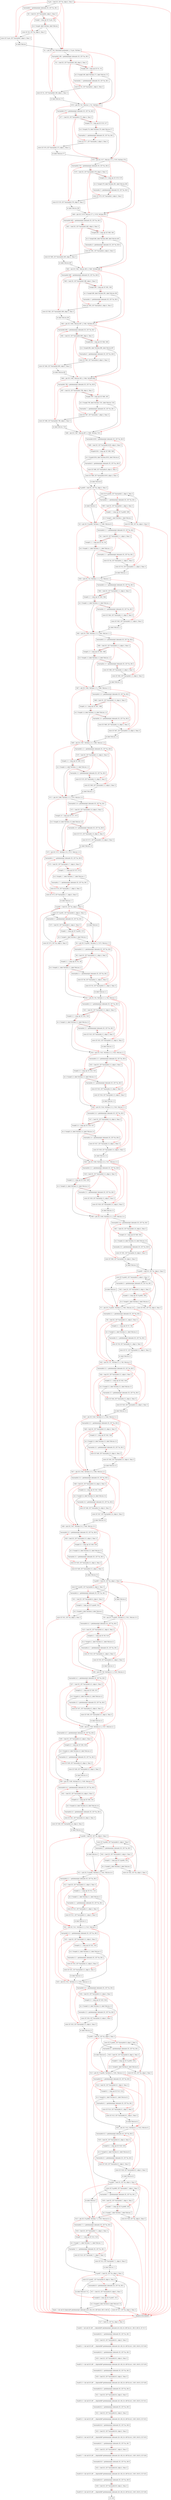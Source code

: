 digraph "CDFG for'func' function" {
	Node0x55f4e2dfaa28[shape=record, label="  %.pre = load i32, i32* %a, align 4, !tbaa !2"];
	Node0x55f4e2dfbf70[shape=record, label="  %arrayidx5 = getelementptr inbounds i32, i32* %a, i64 1"];
	Node0x55f4e2dfc008[shape=record, label="  %0 = load i32, i32* %arrayidx5, align 4, !tbaa !2"];
	Node0x55f4e2dfc6b0[shape=record, label="  %cmp6 = icmp sgt i32 %.pre, %0"];
	Node0x55f4e2d91228[shape=record, label="  br i1 %cmp6, label %if.then, label %for.inc"];
	Node0x55f4e2dfc8e0[shape=record, label="  store i32 %0, i32* %a, align 4, !tbaa !2"];
	Node0x55f4e2dfc960[shape=record, label="  store i32 %.pre, i32* %arrayidx5, align 4, !tbaa !2"];
	Node0x55f4e2dfc798[shape=record, label="  br label %for.inc"];
	Node0x55f4e2dfc9e8[shape=record, label="  %1 = phi i32 [ %0, %for.body3.preheader ], [ %.pre, %if.then ]"];
	Node0x55f4e2dfcad0[shape=record, label="  %arrayidx5.168 = getelementptr inbounds i32, i32* %a, i64 2"];
	Node0x55f4e2dfc868[shape=record, label="  %2 = load i32, i32* %arrayidx5.168, align 4, !tbaa !2"];
	Node0x55f4e2dfcb80[shape=record, label="  %cmp6.169 = icmp sgt i32 %1, %2"];
	Node0x55f4e2d91348[shape=record, label="  br i1 %cmp6.169, label %if.then.171, label %for.inc.172"];
	Node0x55f4e2dfcf30[shape=record, label="  store i32 %90, i32* %a, align 4, !tbaa !2"];
	Node0x55f4e2dfd0a0[shape=record, label="  store i32 %.pre60, i32* %arrayidx5.1, align 4, !tbaa !2"];
	Node0x55f4e2dfd388[shape=record, label="  br label %for.inc.1"];
	Node0x55f4e2dfd458[shape=record, label="  %3 = phi i32 [ %.pre60, %if.then.1 ], [ %90, %for.inc.8 ]"];
	Node0x55f4e2dfd520[shape=record, label="  %arrayidx5.1.1 = getelementptr inbounds i32, i32* %a, i64 2"];
	Node0x55f4e2dfd5b8[shape=record, label="  %4 = load i32, i32* %arrayidx5.1.1, align 4, !tbaa !2"];
	Node0x55f4e2dfd680[shape=record, label="  %cmp6.1.1 = icmp sgt i32 %3, %4"];
	Node0x55f4e2d91468[shape=record, label="  br i1 %cmp6.1.1, label %if.then.1.1, label %for.inc.1.1"];
	Node0x55f4e2dfda00[shape=record, label="  store i32 %75, i32* %a, align 4, !tbaa !2"];
	Node0x55f4e2dfdb70[shape=record, label="  store i32 %.pre61, i32* %arrayidx5.2, align 4, !tbaa !2"];
	Node0x55f4e2dfdcb8[shape=record, label="  br label %for.inc.2"];
	Node0x55f4e2dfdd88[shape=record, label="  %5 = phi i32 [ %.pre61, %if.then.2 ], [ %75, %for.inc.1.7 ]"];
	Node0x55f4e2dfde50[shape=record, label="  %arrayidx5.2.1 = getelementptr inbounds i32, i32* %a, i64 2"];
	Node0x55f4e2dfdee8[shape=record, label="  %6 = load i32, i32* %arrayidx5.2.1, align 4, !tbaa !2"];
	Node0x55f4e2dfdf60[shape=record, label="  %cmp6.2.1 = icmp sgt i32 %5, %6"];
	Node0x55f4e2d91588[shape=record, label="  br i1 %cmp6.2.1, label %if.then.2.1, label %for.inc.2.1"];
	Node0x55f4e2dfe630[shape=record, label="  store i32 %62, i32* %a, align 4, !tbaa !2"];
	Node0x55f4e2dfe7c0[shape=record, label="  store i32 %.pre62, i32* %arrayidx5.3, align 4, !tbaa !2"];
	Node0x55f4e2dfe908[shape=record, label="  br label %for.inc.3"];
	Node0x55f4e2dfe9d8[shape=record, label="  %7 = phi i32 [ %.pre62, %if.then.3 ], [ %62, %for.inc.2.6 ]"];
	Node0x55f4e2dfeaa0[shape=record, label="  %arrayidx5.3.1 = getelementptr inbounds i32, i32* %a, i64 2"];
	Node0x55f4e2dfeb38[shape=record, label="  %8 = load i32, i32* %arrayidx5.3.1, align 4, !tbaa !2"];
	Node0x55f4e2dfec40[shape=record, label="  %cmp6.3.1 = icmp sgt i32 %7, %8"];
	Node0x55f4e2dfee68[shape=record, label="  br i1 %cmp6.3.1, label %if.then.3.1, label %for.inc.3.1"];
	Node0x55f4e2dff030[shape=record, label="  store i32 %51, i32* %a, align 4, !tbaa !2"];
	Node0x55f4e2dff1c0[shape=record, label="  store i32 %.pre63, i32* %arrayidx5.4, align 4, !tbaa !2"];
	Node0x55f4e2dff308[shape=record, label="  br label %for.inc.4"];
	Node0x55f4e2dffbe8[shape=record, label="  %9 = phi i32 [ %.pre63, %if.then.4 ], [ %51, %for.inc.3.5 ]"];
	Node0x55f4e2dffcb0[shape=record, label="  %arrayidx5.4.1 = getelementptr inbounds i32, i32* %a, i64 2"];
	Node0x55f4e2dffd48[shape=record, label="  %10 = load i32, i32* %arrayidx5.4.1, align 4, !tbaa !2"];
	Node0x55f4e2dffdc0[shape=record, label="  %cmp6.4.1 = icmp sgt i32 %9, %10"];
	Node0x55f4e2e00038[shape=record, label="  br i1 %cmp6.4.1, label %if.then.4.1, label %for.inc.4.1"];
	Node0x55f4e2e00200[shape=record, label="  store i32 %42, i32* %a, align 4, !tbaa !2"];
	Node0x55f4e2e00390[shape=record, label="  store i32 %.pre64, i32* %arrayidx5.5, align 4, !tbaa !2"];
	Node0x55f4e2e004d8[shape=record, label="  br label %for.inc.5"];
	Node0x55f4e2e005a8[shape=record, label="  %11 = phi i32 [ %.pre64, %if.then.5 ], [ %42, %for.inc.4.4 ]"];
	Node0x55f4e2e00670[shape=record, label="  %arrayidx5.5.1 = getelementptr inbounds i32, i32* %a, i64 2"];
	Node0x55f4e2e00708[shape=record, label="  %12 = load i32, i32* %arrayidx5.5.1, align 4, !tbaa !2"];
	Node0x55f4e2e00780[shape=record, label="  %cmp6.5.1 = icmp sgt i32 %11, %12"];
	Node0x55f4e2e009f8[shape=record, label="  br i1 %cmp6.5.1, label %if.then.5.1, label %for.inc.5.1"];
	Node0x55f4e2e00bc0[shape=record, label="  store i32 %35, i32* %a, align 4, !tbaa !2"];
	Node0x55f4e2e00d50[shape=record, label="  store i32 %.pre65, i32* %arrayidx5.6, align 4, !tbaa !2"];
	Node0x55f4e2e00e98[shape=record, label="  br label %for.inc.6"];
	Node0x55f4e2e01588[shape=record, label="  %13 = phi i32 [ %.pre65, %if.then.6 ], [ %35, %for.inc.5.3 ]"];
	Node0x55f4e2e01650[shape=record, label="  %arrayidx5.6.1 = getelementptr inbounds i32, i32* %a, i64 2"];
	Node0x55f4e2e016e8[shape=record, label="  %14 = load i32, i32* %arrayidx5.6.1, align 4, !tbaa !2"];
	Node0x55f4e2e01760[shape=record, label="  %cmp6.6.1 = icmp sgt i32 %13, %14"];
	Node0x55f4e2e019d8[shape=record, label="  br i1 %cmp6.6.1, label %if.then.6.1, label %for.inc.6.1"];
	Node0x55f4e2e01ba0[shape=record, label="  store i32 %30, i32* %a, align 4, !tbaa !2"];
	Node0x55f4e2e01d30[shape=record, label="  store i32 %.pre66, i32* %arrayidx5.7, align 4, !tbaa !2"];
	Node0x55f4e2e01e78[shape=record, label="  br label %for.inc.7"];
	Node0x55f4e2e01f48[shape=record, label="  %15 = phi i32 [ %.pre66, %if.then.7 ], [ %30, %for.inc.6.2 ]"];
	Node0x55f4e2e02010[shape=record, label="  %arrayidx5.7.1 = getelementptr inbounds i32, i32* %a, i64 2"];
	Node0x55f4e2e020a8[shape=record, label="  %16 = load i32, i32* %arrayidx5.7.1, align 4, !tbaa !2"];
	Node0x55f4e2e02120[shape=record, label="  %cmp6.7.1 = icmp sgt i32 %15, %16"];
	Node0x55f4e2dfebc8[shape=record, label="  br i1 %cmp6.7.1, label %if.then.7.1, label %for.inc.7.1"];
	Node0x55f4e2e024d0[shape=record, label="  store i32 %27, i32* %a, align 4, !tbaa !2"];
	Node0x55f4e2e02660[shape=record, label="  store i32 %.pre67, i32* %arrayidx5.8, align 4, !tbaa !2"];
	Node0x55f4e2e027a8[shape=record, label="  br label %for.inc17.8"];
	Node0x55f4e2e02bc0[shape=record, label="  %puts = tail call i32 @puts(i8* getelementptr inbounds ([16 x i8], [16 x i8]* @str, i64 0, i64 0))"];
	Node0x55f4e2e02c98[shape=record, label="  %17 = load i32, i32* %a, align 4, !tbaa !2"];
	Node0x55f4e2e02ee8[shape=record, label="  %call25 = tail call i32 (i8*, ...) @printf(i8* getelementptr inbounds ([4 x i8], [4 x i8]* @.str.1, i64 0, i64 0), i32 %17)"];
	Node0x55f4e2e02fe0[shape=record, label="  %arrayidx24.1 = getelementptr inbounds i32, i32* %a, i64 1"];
	Node0x55f4e2e03078[shape=record, label="  %18 = load i32, i32* %arrayidx24.1, align 4, !tbaa !2"];
	Node0x55f4e2e03128[shape=record, label="  %call25.1 = tail call i32 (i8*, ...) @printf(i8* getelementptr inbounds ([4 x i8], [4 x i8]* @.str.1, i64 0, i64 0), i32 %18)"];
	Node0x55f4e2e03230[shape=record, label="  %arrayidx24.2 = getelementptr inbounds i32, i32* %a, i64 2"];
	Node0x55f4e2e032c8[shape=record, label="  %19 = load i32, i32* %arrayidx24.2, align 4, !tbaa !2"];
	Node0x55f4e2e03358[shape=record, label="  %call25.2 = tail call i32 (i8*, ...) @printf(i8* getelementptr inbounds ([4 x i8], [4 x i8]* @.str.1, i64 0, i64 0), i32 %19)"];
	Node0x55f4e2e03490[shape=record, label="  %arrayidx24.3 = getelementptr inbounds i32, i32* %a, i64 3"];
	Node0x55f4e2e03528[shape=record, label="  %20 = load i32, i32* %arrayidx24.3, align 4, !tbaa !2"];
	Node0x55f4e2e035b8[shape=record, label="  %call25.3 = tail call i32 (i8*, ...) @printf(i8* getelementptr inbounds ([4 x i8], [4 x i8]* @.str.1, i64 0, i64 0), i32 %20)"];
	Node0x55f4e2e036f0[shape=record, label="  %arrayidx24.4 = getelementptr inbounds i32, i32* %a, i64 4"];
	Node0x55f4e2e03788[shape=record, label="  %21 = load i32, i32* %arrayidx24.4, align 4, !tbaa !2"];
	Node0x55f4e2e03818[shape=record, label="  %call25.4 = tail call i32 (i8*, ...) @printf(i8* getelementptr inbounds ([4 x i8], [4 x i8]* @.str.1, i64 0, i64 0), i32 %21)"];
	Node0x55f4e2e03950[shape=record, label="  %arrayidx24.5 = getelementptr inbounds i32, i32* %a, i64 5"];
	Node0x55f4e2dff3e8[shape=record, label="  %22 = load i32, i32* %arrayidx24.5, align 4, !tbaa !2"];
	Node0x55f4e2dff478[shape=record, label="  %call25.5 = tail call i32 (i8*, ...) @printf(i8* getelementptr inbounds ([4 x i8], [4 x i8]* @.str.1, i64 0, i64 0), i32 %22)"];
	Node0x55f4e2dff5b0[shape=record, label="  %arrayidx24.6 = getelementptr inbounds i32, i32* %a, i64 6"];
	Node0x55f4e2dff648[shape=record, label="  %23 = load i32, i32* %arrayidx24.6, align 4, !tbaa !2"];
	Node0x55f4e2dff6d8[shape=record, label="  %call25.6 = tail call i32 (i8*, ...) @printf(i8* getelementptr inbounds ([4 x i8], [4 x i8]* @.str.1, i64 0, i64 0), i32 %23)"];
	Node0x55f4e2dff810[shape=record, label="  %arrayidx24.7 = getelementptr inbounds i32, i32* %a, i64 7"];
	Node0x55f4e2dff8a8[shape=record, label="  %24 = load i32, i32* %arrayidx24.7, align 4, !tbaa !2"];
	Node0x55f4e2dff938[shape=record, label="  %call25.7 = tail call i32 (i8*, ...) @printf(i8* getelementptr inbounds ([4 x i8], [4 x i8]* @.str.1, i64 0, i64 0), i32 %24)"];
	Node0x55f4e2dffa70[shape=record, label="  %arrayidx24.8 = getelementptr inbounds i32, i32* %a, i64 8"];
	Node0x55f4e2dffb08[shape=record, label="  %25 = load i32, i32* %arrayidx24.8, align 4, !tbaa !2"];
	Node0x55f4e2e04a28[shape=record, label="  %call25.8 = tail call i32 (i8*, ...) @printf(i8* getelementptr inbounds ([4 x i8], [4 x i8]* @.str.1, i64 0, i64 0), i32 %25)"];
	Node0x55f4e2e04ae0[shape=record, label="  %arrayidx24.9 = getelementptr inbounds i32, i32* %a, i64 9"];
	Node0x55f4e2e04b78[shape=record, label="  %26 = load i32, i32* %arrayidx24.9, align 4, !tbaa !2"];
	Node0x55f4e2e04c08[shape=record, label="  %call25.9 = tail call i32 (i8*, ...) @printf(i8* getelementptr inbounds ([4 x i8], [4 x i8]* @.str.1, i64 0, i64 0), i32 %26)"];
	Node0x55f4e2e04ce0[shape=record, label="  ret void"];
	Node0x55f4e2e04d50[shape=record, label="  %arrayidx.7.1 = getelementptr inbounds i32, i32* %a, i64 1"];
	Node0x55f4e2e04e00[shape=record, label="  store i32 %16, i32* %arrayidx.7.1, align 4, !tbaa !2"];
	Node0x55f4e2e04e80[shape=record, label="  store i32 %15, i32* %arrayidx5.7.1, align 4, !tbaa !2"];
	Node0x55f4e2e02228[shape=record, label="  br label %for.inc.7.1"];
	Node0x55f4e2e02308[shape=record, label="  %.pre67 = load i32, i32* %a, align 4, !tbaa !2"];
	Node0x55f4e2e04f00[shape=record, label="  %arrayidx5.8 = getelementptr inbounds i32, i32* %a, i64 1"];
	Node0x55f4e2e025e8[shape=record, label="  %27 = load i32, i32* %arrayidx5.8, align 4, !tbaa !2"];
	Node0x55f4e2e04f80[shape=record, label="  %cmp6.8 = icmp sgt i32 %.pre67, %27"];
	Node0x55f4e2e05008[shape=record, label="  br i1 %cmp6.8, label %if.then.8, label %for.inc17.8"];
	Node0x55f4e2e05080[shape=record, label="  %arrayidx.6.1 = getelementptr inbounds i32, i32* %a, i64 1"];
	Node0x55f4e2e05100[shape=record, label="  store i32 %14, i32* %arrayidx.6.1, align 4, !tbaa !2"];
	Node0x55f4e2e05180[shape=record, label="  store i32 %13, i32* %arrayidx5.6.1, align 4, !tbaa !2"];
	Node0x55f4e2e01868[shape=record, label="  br label %for.inc.6.1"];
	Node0x55f4e2e051d8[shape=record, label="  %28 = phi i32 [ %13, %if.then.6.1 ], [ %14, %for.inc.6 ]"];
	Node0x55f4e2e052a0[shape=record, label="  %arrayidx5.6.2 = getelementptr inbounds i32, i32* %a, i64 3"];
	Node0x55f4e2e01948[shape=record, label="  %29 = load i32, i32* %arrayidx5.6.2, align 4, !tbaa !2"];
	Node0x55f4e2e05320[shape=record, label="  %cmp6.6.2 = icmp sgt i32 %28, %29"];
	Node0x55f4e2e05428[shape=record, label="  br i1 %cmp6.6.2, label %if.then.6.2, label %for.inc.6.2"];
	Node0x55f4e2e054a0[shape=record, label="  %arrayidx.6.2 = getelementptr inbounds i32, i32* %a, i64 2"];
	Node0x55f4e2e05550[shape=record, label="  store i32 %29, i32* %arrayidx.6.2, align 4, !tbaa !2"];
	Node0x55f4e2e055d0[shape=record, label="  store i32 %28, i32* %arrayidx5.6.2, align 4, !tbaa !2"];
	Node0x55f4e2e023e8[shape=record, label="  br label %for.inc.6.2"];
	Node0x55f4e2e01e18[shape=record, label="  %.pre66 = load i32, i32* %a, align 4, !tbaa !2"];
	Node0x55f4e2dfc080[shape=record, label="  %arrayidx5.7 = getelementptr inbounds i32, i32* %a, i64 1"];
	Node0x55f4e2e01cb8[shape=record, label="  %30 = load i32, i32* %arrayidx5.7, align 4, !tbaa !2"];
	Node0x55f4e2dfc100[shape=record, label="  %cmp6.7 = icmp sgt i32 %.pre66, %30"];
	Node0x55f4e2dfc1a8[shape=record, label="  br i1 %cmp6.7, label %if.then.7, label %for.inc.7"];
	Node0x55f4e2dfc220[shape=record, label="  %arrayidx.5.1 = getelementptr inbounds i32, i32* %a, i64 1"];
	Node0x55f4e2dfc2a0[shape=record, label="  store i32 %12, i32* %arrayidx.5.1, align 4, !tbaa !2"];
	Node0x55f4e2dfc320[shape=record, label="  store i32 %11, i32* %arrayidx5.5.1, align 4, !tbaa !2"];
	Node0x55f4e2e00888[shape=record, label="  br label %for.inc.5.1"];
	Node0x55f4e2dfc378[shape=record, label="  %31 = phi i32 [ %11, %if.then.5.1 ], [ %12, %for.inc.5 ]"];
	Node0x55f4e2dfc440[shape=record, label="  %arrayidx5.5.2 = getelementptr inbounds i32, i32* %a, i64 3"];
	Node0x55f4e2e00968[shape=record, label="  %32 = load i32, i32* %arrayidx5.5.2, align 4, !tbaa !2"];
	Node0x55f4e2dfad30[shape=record, label="  %cmp6.5.2 = icmp sgt i32 %31, %32"];
	Node0x55f4e2e00fa8[shape=record, label="  br i1 %cmp6.5.2, label %if.then.5.2, label %for.inc.5.2"];
	Node0x55f4e2e01020[shape=record, label="  %arrayidx.5.2 = getelementptr inbounds i32, i32* %a, i64 2"];
	Node0x55f4e2e010d0[shape=record, label="  store i32 %32, i32* %arrayidx.5.2, align 4, !tbaa !2"];
	Node0x55f4e2e01150[shape=record, label="  store i32 %31, i32* %arrayidx5.5.2, align 4, !tbaa !2"];
	Node0x55f4e2e01ab8[shape=record, label="  br label %for.inc.5.2"];
	Node0x55f4e2e011a8[shape=record, label="  %33 = phi i32 [ %31, %if.then.5.2 ], [ %32, %for.inc.5.1 ]"];
	Node0x55f4e2e01270[shape=record, label="  %arrayidx5.5.3 = getelementptr inbounds i32, i32* %a, i64 4"];
	Node0x55f4e2dfc5a8[shape=record, label="  %34 = load i32, i32* %arrayidx5.5.3, align 4, !tbaa !2"];
	Node0x55f4e2dfc620[shape=record, label="  %cmp6.5.3 = icmp sgt i32 %33, %34"];
	Node0x55f4e2e01448[shape=record, label="  br i1 %cmp6.5.3, label %if.then.5.3, label %for.inc.5.3"];
	Node0x55f4e2e014c0[shape=record, label="  %arrayidx.5.3 = getelementptr inbounds i32, i32* %a, i64 3"];
	Node0x55f4e2dfada0[shape=record, label="  store i32 %34, i32* %arrayidx.5.3, align 4, !tbaa !2"];
	Node0x55f4e2dfae20[shape=record, label="  store i32 %33, i32* %arrayidx5.5.3, align 4, !tbaa !2"];
	Node0x55f4e2e013b8[shape=record, label="  br label %for.inc.5.3"];
	Node0x55f4e2e00e38[shape=record, label="  %.pre65 = load i32, i32* %a, align 4, !tbaa !2"];
	Node0x55f4e2dfaea0[shape=record, label="  %arrayidx5.6 = getelementptr inbounds i32, i32* %a, i64 1"];
	Node0x55f4e2e00cd8[shape=record, label="  %35 = load i32, i32* %arrayidx5.6, align 4, !tbaa !2"];
	Node0x55f4e2dfaf20[shape=record, label="  %cmp6.6 = icmp sgt i32 %.pre65, %35"];
	Node0x55f4e2dfafc8[shape=record, label="  br i1 %cmp6.6, label %if.then.6, label %for.inc.6"];
	Node0x55f4e2dfb040[shape=record, label="  %arrayidx.4.1 = getelementptr inbounds i32, i32* %a, i64 1"];
	Node0x55f4e2dfb0c0[shape=record, label="  store i32 %10, i32* %arrayidx.4.1, align 4, !tbaa !2"];
	Node0x55f4e2dfb140[shape=record, label="  store i32 %9, i32* %arrayidx5.4.1, align 4, !tbaa !2"];
	Node0x55f4e2dffec8[shape=record, label="  br label %for.inc.4.1"];
	Node0x55f4e2dfb198[shape=record, label="  %36 = phi i32 [ %9, %if.then.4.1 ], [ %10, %for.inc.4 ]"];
	Node0x55f4e2dfb260[shape=record, label="  %arrayidx5.4.2 = getelementptr inbounds i32, i32* %a, i64 3"];
	Node0x55f4e2dfffa8[shape=record, label="  %37 = load i32, i32* %arrayidx5.4.2, align 4, !tbaa !2"];
	Node0x55f4e2dfb2e0[shape=record, label="  %cmp6.4.2 = icmp sgt i32 %36, %37"];
	Node0x55f4e2dfb4c8[shape=record, label="  br i1 %cmp6.4.2, label %if.then.4.2, label %for.inc.4.2"];
	Node0x55f4e2dfb540[shape=record, label="  %arrayidx.4.2 = getelementptr inbounds i32, i32* %a, i64 2"];
	Node0x55f4e2dfb5f0[shape=record, label="  store i32 %37, i32* %arrayidx.4.2, align 4, !tbaa !2"];
	Node0x55f4e2dfb670[shape=record, label="  store i32 %36, i32* %arrayidx5.4.2, align 4, !tbaa !2"];
	Node0x55f4e2e00ad8[shape=record, label="  br label %for.inc.4.2"];
	Node0x55f4e2dfb6c8[shape=record, label="  %38 = phi i32 [ %36, %if.then.4.2 ], [ %37, %for.inc.4.1 ]"];
	Node0x55f4e2dfb790[shape=record, label="  %arrayidx5.4.3 = getelementptr inbounds i32, i32* %a, i64 4"];
	Node0x55f4e2dfb438[shape=record, label="  %39 = load i32, i32* %arrayidx5.4.3, align 4, !tbaa !2"];
	Node0x55f4e2dfb840[shape=record, label="  %cmp6.4.3 = icmp sgt i32 %38, %39"];
	Node0x55f4e2e08be8[shape=record, label="  br i1 %cmp6.4.3, label %if.then.4.3, label %for.inc.4.3"];
	Node0x55f4e2e08c60[shape=record, label="  %arrayidx.4.3 = getelementptr inbounds i32, i32* %a, i64 3"];
	Node0x55f4e2e08d10[shape=record, label="  store i32 %39, i32* %arrayidx.4.3, align 4, !tbaa !2"];
	Node0x55f4e2e08d90[shape=record, label="  store i32 %38, i32* %arrayidx5.4.3, align 4, !tbaa !2"];
	Node0x55f4e2e08a78[shape=record, label="  br label %for.inc.4.3"];
	Node0x55f4e2e08de8[shape=record, label="  %40 = phi i32 [ %38, %if.then.4.3 ], [ %39, %for.inc.4.2 ]"];
	Node0x55f4e2e08eb0[shape=record, label="  %arrayidx5.4.4 = getelementptr inbounds i32, i32* %a, i64 5"];
	Node0x55f4e2e08b58[shape=record, label="  %41 = load i32, i32* %arrayidx5.4.4, align 4, !tbaa !2"];
	Node0x55f4e2e08f60[shape=record, label="  %cmp6.4.4 = icmp sgt i32 %40, %41"];
	Node0x55f4e2e090f8[shape=record, label="  br i1 %cmp6.4.4, label %if.then.4.4, label %for.inc.4.4"];
	Node0x55f4e2e09170[shape=record, label="  %arrayidx.4.4 = getelementptr inbounds i32, i32* %a, i64 4"];
	Node0x55f4e2e09220[shape=record, label="  store i32 %41, i32* %arrayidx.4.4, align 4, !tbaa !2"];
	Node0x55f4e2e092a0[shape=record, label="  store i32 %40, i32* %arrayidx5.4.4, align 4, !tbaa !2"];
	Node0x55f4e2e09068[shape=record, label="  br label %for.inc.4.4"];
	Node0x55f4e2e00478[shape=record, label="  %.pre64 = load i32, i32* %a, align 4, !tbaa !2"];
	Node0x55f4e2e09320[shape=record, label="  %arrayidx5.5 = getelementptr inbounds i32, i32* %a, i64 1"];
	Node0x55f4e2e00318[shape=record, label="  %42 = load i32, i32* %arrayidx5.5, align 4, !tbaa !2"];
	Node0x55f4e2e093a0[shape=record, label="  %cmp6.5 = icmp sgt i32 %.pre64, %42"];
	Node0x55f4e2e09448[shape=record, label="  br i1 %cmp6.5, label %if.then.5, label %for.inc.5"];
	Node0x55f4e2e094c0[shape=record, label="  %arrayidx.3.1 = getelementptr inbounds i32, i32* %a, i64 1"];
	Node0x55f4e2e09540[shape=record, label="  store i32 %8, i32* %arrayidx.3.1, align 4, !tbaa !2"];
	Node0x55f4e2e095c0[shape=record, label="  store i32 %7, i32* %arrayidx5.3.1, align 4, !tbaa !2"];
	Node0x55f4e2dfecf8[shape=record, label="  br label %for.inc.3.1"];
	Node0x55f4e2e09618[shape=record, label="  %43 = phi i32 [ %7, %if.then.3.1 ], [ %8, %for.inc.3 ]"];
	Node0x55f4e2e096e0[shape=record, label="  %arrayidx5.3.2 = getelementptr inbounds i32, i32* %a, i64 3"];
	Node0x55f4e2dfedd8[shape=record, label="  %44 = load i32, i32* %arrayidx5.3.2, align 4, !tbaa !2"];
	Node0x55f4e2e09760[shape=record, label="  %cmp6.3.2 = icmp sgt i32 %43, %44"];
	Node0x55f4e2e09948[shape=record, label="  br i1 %cmp6.3.2, label %if.then.3.2, label %for.inc.3.2"];
	Node0x55f4e2e099c0[shape=record, label="  %arrayidx.3.2 = getelementptr inbounds i32, i32* %a, i64 2"];
	Node0x55f4e2e09a70[shape=record, label="  store i32 %44, i32* %arrayidx.3.2, align 4, !tbaa !2"];
	Node0x55f4e2e09af0[shape=record, label="  store i32 %43, i32* %arrayidx5.3.2, align 4, !tbaa !2"];
	Node0x55f4e2e00118[shape=record, label="  br label %for.inc.3.2"];
	Node0x55f4e2e09b48[shape=record, label="  %45 = phi i32 [ %43, %if.then.3.2 ], [ %44, %for.inc.3.1 ]"];
	Node0x55f4e2e09c10[shape=record, label="  %arrayidx5.3.3 = getelementptr inbounds i32, i32* %a, i64 4"];
	Node0x55f4e2e098b8[shape=record, label="  %46 = load i32, i32* %arrayidx5.3.3, align 4, !tbaa !2"];
	Node0x55f4e2e09cc0[shape=record, label="  %cmp6.3.3 = icmp sgt i32 %45, %46"];
	Node0x55f4e2e09f38[shape=record, label="  br i1 %cmp6.3.3, label %if.then.3.3, label %for.inc.3.3"];
	Node0x55f4e2e09fb0[shape=record, label="  %arrayidx.3.3 = getelementptr inbounds i32, i32* %a, i64 3"];
	Node0x55f4e2e0a060[shape=record, label="  store i32 %46, i32* %arrayidx.3.3, align 4, !tbaa !2"];
	Node0x55f4e2e0a0e0[shape=record, label="  store i32 %45, i32* %arrayidx5.3.3, align 4, !tbaa !2"];
	Node0x55f4e2e09dc8[shape=record, label="  br label %for.inc.3.3"];
	Node0x55f4e2e0a138[shape=record, label="  %47 = phi i32 [ %45, %if.then.3.3 ], [ %46, %for.inc.3.2 ]"];
	Node0x55f4e2e0a200[shape=record, label="  %arrayidx5.3.4 = getelementptr inbounds i32, i32* %a, i64 5"];
	Node0x55f4e2e09ea8[shape=record, label="  %48 = load i32, i32* %arrayidx5.3.4, align 4, !tbaa !2"];
	Node0x55f4e2e0a2b0[shape=record, label="  %cmp6.3.4 = icmp sgt i32 %47, %48"];
	Node0x55f4e2e0a528[shape=record, label="  br i1 %cmp6.3.4, label %if.then.3.4, label %for.inc.3.4"];
	Node0x55f4e2e0a5a0[shape=record, label="  %arrayidx.3.4 = getelementptr inbounds i32, i32* %a, i64 4"];
	Node0x55f4e2e0a650[shape=record, label="  store i32 %48, i32* %arrayidx.3.4, align 4, !tbaa !2"];
	Node0x55f4e2e0a6d0[shape=record, label="  store i32 %47, i32* %arrayidx5.3.4, align 4, !tbaa !2"];
	Node0x55f4e2e0a3b8[shape=record, label="  br label %for.inc.3.4"];
	Node0x55f4e2e0a728[shape=record, label="  %49 = phi i32 [ %47, %if.then.3.4 ], [ %48, %for.inc.3.3 ]"];
	Node0x55f4e2e0a7f0[shape=record, label="  %arrayidx5.3.5 = getelementptr inbounds i32, i32* %a, i64 6"];
	Node0x55f4e2e0a498[shape=record, label="  %50 = load i32, i32* %arrayidx5.3.5, align 4, !tbaa !2"];
	Node0x55f4e2e0a8a0[shape=record, label="  %cmp6.3.5 = icmp sgt i32 %49, %50"];
	Node0x55f4e2e0aa38[shape=record, label="  br i1 %cmp6.3.5, label %if.then.3.5, label %for.inc.3.5"];
	Node0x55f4e2e0aab0[shape=record, label="  %arrayidx.3.5 = getelementptr inbounds i32, i32* %a, i64 5"];
	Node0x55f4e2e0ab60[shape=record, label="  store i32 %50, i32* %arrayidx.3.5, align 4, !tbaa !2"];
	Node0x55f4e2e0abe0[shape=record, label="  store i32 %49, i32* %arrayidx5.3.5, align 4, !tbaa !2"];
	Node0x55f4e2e0a9a8[shape=record, label="  br label %for.inc.3.5"];
	Node0x55f4e2dff2a8[shape=record, label="  %.pre63 = load i32, i32* %a, align 4, !tbaa !2"];
	Node0x55f4e2e0ac60[shape=record, label="  %arrayidx5.4 = getelementptr inbounds i32, i32* %a, i64 1"];
	Node0x55f4e2dff148[shape=record, label="  %51 = load i32, i32* %arrayidx5.4, align 4, !tbaa !2"];
	Node0x55f4e2e0ace0[shape=record, label="  %cmp6.4 = icmp sgt i32 %.pre63, %51"];
	Node0x55f4e2e0ad88[shape=record, label="  br i1 %cmp6.4, label %if.then.4, label %for.inc.4"];
	Node0x55f4e2e0ae00[shape=record, label="  %arrayidx.2.1 = getelementptr inbounds i32, i32* %a, i64 1"];
	Node0x55f4e2e0ae80[shape=record, label="  store i32 %6, i32* %arrayidx.2.1, align 4, !tbaa !2"];
	Node0x55f4e2e0af00[shape=record, label="  store i32 %5, i32* %arrayidx5.2.1, align 4, !tbaa !2"];
	Node0x55f4e2dfe068[shape=record, label="  br label %for.inc.2.1"];
	Node0x55f4e2e0af58[shape=record, label="  %52 = phi i32 [ %5, %if.then.2.1 ], [ %6, %for.inc.2 ]"];
	Node0x55f4e2e0b020[shape=record, label="  %arrayidx5.2.2 = getelementptr inbounds i32, i32* %a, i64 3"];
	Node0x55f4e2dfe468[shape=record, label="  %53 = load i32, i32* %arrayidx5.2.2, align 4, !tbaa !2"];
	Node0x55f4e2e0b0a0[shape=record, label="  %cmp6.2.2 = icmp sgt i32 %52, %53"];
	Node0x55f4e2e0b288[shape=record, label="  br i1 %cmp6.2.2, label %if.then.2.2, label %for.inc.2.2"];
	Node0x55f4e2e0b300[shape=record, label="  %arrayidx.2.2 = getelementptr inbounds i32, i32* %a, i64 2"];
	Node0x55f4e2e0b3b0[shape=record, label="  store i32 %53, i32* %arrayidx.2.2, align 4, !tbaa !2"];
	Node0x55f4e2e0b430[shape=record, label="  store i32 %52, i32* %arrayidx5.2.2, align 4, !tbaa !2"];
	Node0x55f4e2dfef48[shape=record, label="  br label %for.inc.2.2"];
	Node0x55f4e2e05628[shape=record, label="  %54 = phi i32 [ %52, %if.then.2.2 ], [ %53, %for.inc.2.1 ]"];
	Node0x55f4e2e056f0[shape=record, label="  %arrayidx5.2.3 = getelementptr inbounds i32, i32* %a, i64 4"];
	Node0x55f4e2e0b1f8[shape=record, label="  %55 = load i32, i32* %arrayidx5.2.3, align 4, !tbaa !2"];
	Node0x55f4e2e057a0[shape=record, label="  %cmp6.2.3 = icmp sgt i32 %54, %55"];
	Node0x55f4e2e05a18[shape=record, label="  br i1 %cmp6.2.3, label %if.then.2.3, label %for.inc.2.3"];
	Node0x55f4e2e05a90[shape=record, label="  %arrayidx.2.3 = getelementptr inbounds i32, i32* %a, i64 3"];
	Node0x55f4e2e05b40[shape=record, label="  store i32 %55, i32* %arrayidx.2.3, align 4, !tbaa !2"];
	Node0x55f4e2e05bc0[shape=record, label="  store i32 %54, i32* %arrayidx5.2.3, align 4, !tbaa !2"];
	Node0x55f4e2e058a8[shape=record, label="  br label %for.inc.2.3"];
	Node0x55f4e2e05c18[shape=record, label="  %56 = phi i32 [ %54, %if.then.2.3 ], [ %55, %for.inc.2.2 ]"];
	Node0x55f4e2e05ce0[shape=record, label="  %arrayidx5.2.4 = getelementptr inbounds i32, i32* %a, i64 5"];
	Node0x55f4e2e05988[shape=record, label="  %57 = load i32, i32* %arrayidx5.2.4, align 4, !tbaa !2"];
	Node0x55f4e2e05d90[shape=record, label="  %cmp6.2.4 = icmp sgt i32 %56, %57"];
	Node0x55f4e2e06008[shape=record, label="  br i1 %cmp6.2.4, label %if.then.2.4, label %for.inc.2.4"];
	Node0x55f4e2e06080[shape=record, label="  %arrayidx.2.4 = getelementptr inbounds i32, i32* %a, i64 4"];
	Node0x55f4e2e06130[shape=record, label="  store i32 %57, i32* %arrayidx.2.4, align 4, !tbaa !2"];
	Node0x55f4e2e061b0[shape=record, label="  store i32 %56, i32* %arrayidx5.2.4, align 4, !tbaa !2"];
	Node0x55f4e2e05e98[shape=record, label="  br label %for.inc.2.4"];
	Node0x55f4e2e06208[shape=record, label="  %58 = phi i32 [ %56, %if.then.2.4 ], [ %57, %for.inc.2.3 ]"];
	Node0x55f4e2e062d0[shape=record, label="  %arrayidx5.2.5 = getelementptr inbounds i32, i32* %a, i64 6"];
	Node0x55f4e2e05f78[shape=record, label="  %59 = load i32, i32* %arrayidx5.2.5, align 4, !tbaa !2"];
	Node0x55f4e2e06380[shape=record, label="  %cmp6.2.5 = icmp sgt i32 %58, %59"];
	Node0x55f4e2e065f8[shape=record, label="  br i1 %cmp6.2.5, label %if.then.2.5, label %for.inc.2.5"];
	Node0x55f4e2e06670[shape=record, label="  %arrayidx.2.5 = getelementptr inbounds i32, i32* %a, i64 5"];
	Node0x55f4e2e06720[shape=record, label="  store i32 %59, i32* %arrayidx.2.5, align 4, !tbaa !2"];
	Node0x55f4e2e067a0[shape=record, label="  store i32 %58, i32* %arrayidx5.2.5, align 4, !tbaa !2"];
	Node0x55f4e2e06488[shape=record, label="  br label %for.inc.2.5"];
	Node0x55f4e2e067f8[shape=record, label="  %60 = phi i32 [ %58, %if.then.2.5 ], [ %59, %for.inc.2.4 ]"];
	Node0x55f4e2e068c0[shape=record, label="  %arrayidx5.2.6 = getelementptr inbounds i32, i32* %a, i64 7"];
	Node0x55f4e2e06568[shape=record, label="  %61 = load i32, i32* %arrayidx5.2.6, align 4, !tbaa !2"];
	Node0x55f4e2e06970[shape=record, label="  %cmp6.2.6 = icmp sgt i32 %60, %61"];
	Node0x55f4e2e06b08[shape=record, label="  br i1 %cmp6.2.6, label %if.then.2.6, label %for.inc.2.6"];
	Node0x55f4e2e06b80[shape=record, label="  %arrayidx.2.6 = getelementptr inbounds i32, i32* %a, i64 6"];
	Node0x55f4e2e06c30[shape=record, label="  store i32 %61, i32* %arrayidx.2.6, align 4, !tbaa !2"];
	Node0x55f4e2e06cb0[shape=record, label="  store i32 %60, i32* %arrayidx5.2.6, align 4, !tbaa !2"];
	Node0x55f4e2e06a78[shape=record, label="  br label %for.inc.2.6"];
	Node0x55f4e2dfe8a8[shape=record, label="  %.pre62 = load i32, i32* %a, align 4, !tbaa !2"];
	Node0x55f4e2e06d30[shape=record, label="  %arrayidx5.3 = getelementptr inbounds i32, i32* %a, i64 1"];
	Node0x55f4e2dfe748[shape=record, label="  %62 = load i32, i32* %arrayidx5.3, align 4, !tbaa !2"];
	Node0x55f4e2e06db0[shape=record, label="  %cmp6.3 = icmp sgt i32 %.pre62, %62"];
	Node0x55f4e2e06e58[shape=record, label="  br i1 %cmp6.3, label %if.then.3, label %for.inc.3"];
	Node0x55f4e2e06ed0[shape=record, label="  %arrayidx.1.1 = getelementptr inbounds i32, i32* %a, i64 1"];
	Node0x55f4e2e06f50[shape=record, label="  store i32 %4, i32* %arrayidx.1.1, align 4, !tbaa !2"];
	Node0x55f4e2e06fd0[shape=record, label="  store i32 %3, i32* %arrayidx5.1.1, align 4, !tbaa !2"];
	Node0x55f4e2dfd758[shape=record, label="  br label %for.inc.1.1"];
	Node0x55f4e2e07028[shape=record, label="  %63 = phi i32 [ %3, %if.then.1.1 ], [ %4, %for.inc.1 ]"];
	Node0x55f4e2e070f0[shape=record, label="  %arrayidx5.1.2 = getelementptr inbounds i32, i32* %a, i64 3"];
	Node0x55f4e2dfd838[shape=record, label="  %64 = load i32, i32* %arrayidx5.1.2, align 4, !tbaa !2"];
	Node0x55f4e2e0b8c0[shape=record, label="  %cmp6.1.2 = icmp sgt i32 %63, %64"];
	Node0x55f4e2e0baa8[shape=record, label="  br i1 %cmp6.1.2, label %if.then.1.2, label %for.inc.1.2"];
	Node0x55f4e2e0bb20[shape=record, label="  %arrayidx.1.2 = getelementptr inbounds i32, i32* %a, i64 2"];
	Node0x55f4e2e0bbd0[shape=record, label="  store i32 %64, i32* %arrayidx.1.2, align 4, !tbaa !2"];
	Node0x55f4e2e0bc50[shape=record, label="  store i32 %63, i32* %arrayidx5.1.2, align 4, !tbaa !2"];
	Node0x55f4e2dfe548[shape=record, label="  br label %for.inc.1.2"];
	Node0x55f4e2e0bca8[shape=record, label="  %65 = phi i32 [ %63, %if.then.1.2 ], [ %64, %for.inc.1.1 ]"];
	Node0x55f4e2e0bd70[shape=record, label="  %arrayidx5.1.3 = getelementptr inbounds i32, i32* %a, i64 4"];
	Node0x55f4e2e0ba18[shape=record, label="  %66 = load i32, i32* %arrayidx5.1.3, align 4, !tbaa !2"];
	Node0x55f4e2e0be20[shape=record, label="  %cmp6.1.3 = icmp sgt i32 %65, %66"];
	Node0x55f4e2e07188[shape=record, label="  br i1 %cmp6.1.3, label %if.then.1.3, label %for.inc.1.3"];
	Node0x55f4e2e07200[shape=record, label="  %arrayidx.1.3 = getelementptr inbounds i32, i32* %a, i64 3"];
	Node0x55f4e2e072b0[shape=record, label="  store i32 %66, i32* %arrayidx.1.3, align 4, !tbaa !2"];
	Node0x55f4e2e07330[shape=record, label="  store i32 %65, i32* %arrayidx5.1.3, align 4, !tbaa !2"];
	Node0x55f4e2e0bf28[shape=record, label="  br label %for.inc.1.3"];
	Node0x55f4e2e07388[shape=record, label="  %67 = phi i32 [ %65, %if.then.1.3 ], [ %66, %for.inc.1.2 ]"];
	Node0x55f4e2e07450[shape=record, label="  %arrayidx5.1.4 = getelementptr inbounds i32, i32* %a, i64 5"];
	Node0x55f4e2e0c008[shape=record, label="  %68 = load i32, i32* %arrayidx5.1.4, align 4, !tbaa !2"];
	Node0x55f4e2e07500[shape=record, label="  %cmp6.1.4 = icmp sgt i32 %67, %68"];
	Node0x55f4e2e07778[shape=record, label="  br i1 %cmp6.1.4, label %if.then.1.4, label %for.inc.1.4"];
	Node0x55f4e2e077f0[shape=record, label="  %arrayidx.1.4 = getelementptr inbounds i32, i32* %a, i64 4"];
	Node0x55f4e2e078a0[shape=record, label="  store i32 %68, i32* %arrayidx.1.4, align 4, !tbaa !2"];
	Node0x55f4e2e07920[shape=record, label="  store i32 %67, i32* %arrayidx5.1.4, align 4, !tbaa !2"];
	Node0x55f4e2e07608[shape=record, label="  br label %for.inc.1.4"];
	Node0x55f4e2e07978[shape=record, label="  %69 = phi i32 [ %67, %if.then.1.4 ], [ %68, %for.inc.1.3 ]"];
	Node0x55f4e2e07a40[shape=record, label="  %arrayidx5.1.5 = getelementptr inbounds i32, i32* %a, i64 6"];
	Node0x55f4e2e076e8[shape=record, label="  %70 = load i32, i32* %arrayidx5.1.5, align 4, !tbaa !2"];
	Node0x55f4e2e07af0[shape=record, label="  %cmp6.1.5 = icmp sgt i32 %69, %70"];
	Node0x55f4e2e07d68[shape=record, label="  br i1 %cmp6.1.5, label %if.then.1.5, label %for.inc.1.5"];
	Node0x55f4e2e07de0[shape=record, label="  %arrayidx.1.5 = getelementptr inbounds i32, i32* %a, i64 5"];
	Node0x55f4e2e07e90[shape=record, label="  store i32 %70, i32* %arrayidx.1.5, align 4, !tbaa !2"];
	Node0x55f4e2e07f10[shape=record, label="  store i32 %69, i32* %arrayidx5.1.5, align 4, !tbaa !2"];
	Node0x55f4e2e07bf8[shape=record, label="  br label %for.inc.1.5"];
	Node0x55f4e2e07f68[shape=record, label="  %71 = phi i32 [ %69, %if.then.1.5 ], [ %70, %for.inc.1.4 ]"];
	Node0x55f4e2e08030[shape=record, label="  %arrayidx5.1.6 = getelementptr inbounds i32, i32* %a, i64 7"];
	Node0x55f4e2e07cd8[shape=record, label="  %72 = load i32, i32* %arrayidx5.1.6, align 4, !tbaa !2"];
	Node0x55f4e2e080e0[shape=record, label="  %cmp6.1.6 = icmp sgt i32 %71, %72"];
	Node0x55f4e2e08358[shape=record, label="  br i1 %cmp6.1.6, label %if.then.1.6, label %for.inc.1.6"];
	Node0x55f4e2e083d0[shape=record, label="  %arrayidx.1.6 = getelementptr inbounds i32, i32* %a, i64 6"];
	Node0x55f4e2e08480[shape=record, label="  store i32 %72, i32* %arrayidx.1.6, align 4, !tbaa !2"];
	Node0x55f4e2e08500[shape=record, label="  store i32 %71, i32* %arrayidx5.1.6, align 4, !tbaa !2"];
	Node0x55f4e2e081e8[shape=record, label="  br label %for.inc.1.6"];
	Node0x55f4e2e08558[shape=record, label="  %73 = phi i32 [ %71, %if.then.1.6 ], [ %72, %for.inc.1.5 ]"];
	Node0x55f4e2e08620[shape=record, label="  %arrayidx5.1.7 = getelementptr inbounds i32, i32* %a, i64 8"];
	Node0x55f4e2e082c8[shape=record, label="  %74 = load i32, i32* %arrayidx5.1.7, align 4, !tbaa !2"];
	Node0x55f4e2e086d0[shape=record, label="  %cmp6.1.7 = icmp sgt i32 %73, %74"];
	Node0x55f4e2e08868[shape=record, label="  br i1 %cmp6.1.7, label %if.then.1.7, label %for.inc.1.7"];
	Node0x55f4e2e088e0[shape=record, label="  %arrayidx.1.7 = getelementptr inbounds i32, i32* %a, i64 7"];
	Node0x55f4e2e08990[shape=record, label="  store i32 %74, i32* %arrayidx.1.7, align 4, !tbaa !2"];
	Node0x55f4e2e08a10[shape=record, label="  store i32 %73, i32* %arrayidx5.1.7, align 4, !tbaa !2"];
	Node0x55f4e2e087d8[shape=record, label="  br label %for.inc.1.7"];
	Node0x55f4e2dfdc58[shape=record, label="  %.pre61 = load i32, i32* %a, align 4, !tbaa !2"];
	Node0x55f4e2e03a00[shape=record, label="  %arrayidx5.2 = getelementptr inbounds i32, i32* %a, i64 1"];
	Node0x55f4e2dfdaf8[shape=record, label="  %75 = load i32, i32* %arrayidx5.2, align 4, !tbaa !2"];
	Node0x55f4e2e03a80[shape=record, label="  %cmp6.2 = icmp sgt i32 %.pre61, %75"];
	Node0x55f4e2e03b28[shape=record, label="  br i1 %cmp6.2, label %if.then.2, label %for.inc.2"];
	Node0x55f4e2e03ba0[shape=record, label="  %arrayidx.1 = getelementptr inbounds i32, i32* %a, i64 1"];
	Node0x55f4e2e03c20[shape=record, label="  store i32 %2, i32* %arrayidx.1, align 4, !tbaa !2"];
	Node0x55f4e2e044c0[shape=record, label="  store i32 %1, i32* %arrayidx5.168, align 4, !tbaa !2"];
	Node0x55f4e2dfcc88[shape=record, label="  br label %for.inc.172"];
	Node0x55f4e2e04518[shape=record, label="  %76 = phi i32 [ %2, %for.inc ], [ %1, %if.then.171 ]"];
	Node0x55f4e2e045e0[shape=record, label="  %arrayidx5.273 = getelementptr inbounds i32, i32* %a, i64 3"];
	Node0x55f4e2dfcd68[shape=record, label="  %77 = load i32, i32* %arrayidx5.273, align 4, !tbaa !2"];
	Node0x55f4e2e04660[shape=record, label="  %cmp6.274 = icmp sgt i32 %76, %77"];
	Node0x55f4e2e04848[shape=record, label="  br i1 %cmp6.274, label %if.then.276, label %for.inc.277"];
	Node0x55f4e2e048c0[shape=record, label="  %arrayidx.2 = getelementptr inbounds i32, i32* %a, i64 2"];
	Node0x55f4e2e04970[shape=record, label="  store i32 %77, i32* %arrayidx.2, align 4, !tbaa !2"];
	Node0x55f4e2e14910[shape=record, label="  store i32 %76, i32* %arrayidx5.273, align 4, !tbaa !2"];
	Node0x55f4e2dfd918[shape=record, label="  br label %for.inc.277"];
	Node0x55f4e2e14968[shape=record, label="  %78 = phi i32 [ %77, %for.inc.172 ], [ %76, %if.then.276 ]"];
	Node0x55f4e2e14a30[shape=record, label="  %arrayidx5.378 = getelementptr inbounds i32, i32* %a, i64 4"];
	Node0x55f4e2e047b8[shape=record, label="  %79 = load i32, i32* %arrayidx5.378, align 4, !tbaa !2"];
	Node0x55f4e2e14ab0[shape=record, label="  %cmp6.379 = icmp sgt i32 %78, %79"];
	Node0x55f4e2e14d28[shape=record, label="  br i1 %cmp6.379, label %if.then.381, label %for.inc.382"];
	Node0x55f4e2e14da0[shape=record, label="  %arrayidx.3 = getelementptr inbounds i32, i32* %a, i64 3"];
	Node0x55f4e2e14e50[shape=record, label="  store i32 %79, i32* %arrayidx.3, align 4, !tbaa !2"];
	Node0x55f4e2e14ed0[shape=record, label="  store i32 %78, i32* %arrayidx5.378, align 4, !tbaa !2"];
	Node0x55f4e2e14bb8[shape=record, label="  br label %for.inc.382"];
	Node0x55f4e2e14f28[shape=record, label="  %80 = phi i32 [ %79, %for.inc.277 ], [ %78, %if.then.381 ]"];
	Node0x55f4e2e14ff0[shape=record, label="  %arrayidx5.483 = getelementptr inbounds i32, i32* %a, i64 5"];
	Node0x55f4e2e14c98[shape=record, label="  %81 = load i32, i32* %arrayidx5.483, align 4, !tbaa !2"];
	Node0x55f4e2e150a0[shape=record, label="  %cmp6.484 = icmp sgt i32 %80, %81"];
	Node0x55f4e2e15318[shape=record, label="  br i1 %cmp6.484, label %if.then.486, label %for.inc.487"];
	Node0x55f4e2e15390[shape=record, label="  %arrayidx.4 = getelementptr inbounds i32, i32* %a, i64 4"];
	Node0x55f4e2e15440[shape=record, label="  store i32 %81, i32* %arrayidx.4, align 4, !tbaa !2"];
	Node0x55f4e2e154c0[shape=record, label="  store i32 %80, i32* %arrayidx5.483, align 4, !tbaa !2"];
	Node0x55f4e2e151a8[shape=record, label="  br label %for.inc.487"];
	Node0x55f4e2e15518[shape=record, label="  %82 = phi i32 [ %81, %for.inc.382 ], [ %80, %if.then.486 ]"];
	Node0x55f4e2e155e0[shape=record, label="  %arrayidx5.588 = getelementptr inbounds i32, i32* %a, i64 6"];
	Node0x55f4e2e15288[shape=record, label="  %83 = load i32, i32* %arrayidx5.588, align 4, !tbaa !2"];
	Node0x55f4e2e15690[shape=record, label="  %cmp6.589 = icmp sgt i32 %82, %83"];
	Node0x55f4e2e15908[shape=record, label="  br i1 %cmp6.589, label %if.then.591, label %for.inc.592"];
	Node0x55f4e2e15980[shape=record, label="  %arrayidx.5 = getelementptr inbounds i32, i32* %a, i64 5"];
	Node0x55f4e2e15a30[shape=record, label="  store i32 %83, i32* %arrayidx.5, align 4, !tbaa !2"];
	Node0x55f4e2e15ab0[shape=record, label="  store i32 %82, i32* %arrayidx5.588, align 4, !tbaa !2"];
	Node0x55f4e2e15798[shape=record, label="  br label %for.inc.592"];
	Node0x55f4e2e15b08[shape=record, label="  %84 = phi i32 [ %83, %for.inc.487 ], [ %82, %if.then.591 ]"];
	Node0x55f4e2e15bd0[shape=record, label="  %arrayidx5.693 = getelementptr inbounds i32, i32* %a, i64 7"];
	Node0x55f4e2e15878[shape=record, label="  %85 = load i32, i32* %arrayidx5.693, align 4, !tbaa !2"];
	Node0x55f4e2e15c80[shape=record, label="  %cmp6.694 = icmp sgt i32 %84, %85"];
	Node0x55f4e2e15ef8[shape=record, label="  br i1 %cmp6.694, label %if.then.696, label %for.inc.697"];
	Node0x55f4e2e15f70[shape=record, label="  %arrayidx.6 = getelementptr inbounds i32, i32* %a, i64 6"];
	Node0x55f4e2e16020[shape=record, label="  store i32 %85, i32* %arrayidx.6, align 4, !tbaa !2"];
	Node0x55f4e2e160a0[shape=record, label="  store i32 %84, i32* %arrayidx5.693, align 4, !tbaa !2"];
	Node0x55f4e2e15d88[shape=record, label="  br label %for.inc.697"];
	Node0x55f4e2e160f8[shape=record, label="  %86 = phi i32 [ %85, %for.inc.592 ], [ %84, %if.then.696 ]"];
	Node0x55f4e2e161c0[shape=record, label="  %arrayidx5.798 = getelementptr inbounds i32, i32* %a, i64 8"];
	Node0x55f4e2e15e68[shape=record, label="  %87 = load i32, i32* %arrayidx5.798, align 4, !tbaa !2"];
	Node0x55f4e2e16270[shape=record, label="  %cmp6.799 = icmp sgt i32 %86, %87"];
	Node0x55f4e2e164e8[shape=record, label="  br i1 %cmp6.799, label %if.then.7101, label %for.inc.7102"];
	Node0x55f4e2e16560[shape=record, label="  %arrayidx.7 = getelementptr inbounds i32, i32* %a, i64 7"];
	Node0x55f4e2e16610[shape=record, label="  store i32 %87, i32* %arrayidx.7, align 4, !tbaa !2"];
	Node0x55f4e2e16690[shape=record, label="  store i32 %86, i32* %arrayidx5.798, align 4, !tbaa !2"];
	Node0x55f4e2e16378[shape=record, label="  br label %for.inc.7102"];
	Node0x55f4e2e166e8[shape=record, label="  %88 = phi i32 [ %87, %for.inc.697 ], [ %86, %if.then.7101 ]"];
	Node0x55f4e2e167b0[shape=record, label="  %arrayidx5.8103 = getelementptr inbounds i32, i32* %a, i64 9"];
	Node0x55f4e2e16458[shape=record, label="  %89 = load i32, i32* %arrayidx5.8103, align 4, !tbaa !2"];
	Node0x55f4e2e16860[shape=record, label="  %cmp6.8104 = icmp sgt i32 %88, %89"];
	Node0x55f4e2e169f8[shape=record, label="  br i1 %cmp6.8104, label %if.then.8105, label %for.inc.8"];
	Node0x55f4e2e16a70[shape=record, label="  %arrayidx.8 = getelementptr inbounds i32, i32* %a, i64 8"];
	Node0x55f4e2e16b20[shape=record, label="  store i32 %89, i32* %arrayidx.8, align 4, !tbaa !2"];
	Node0x55f4e2e16ba0[shape=record, label="  store i32 %88, i32* %arrayidx5.8103, align 4, !tbaa !2"];
	Node0x55f4e2e16968[shape=record, label="  br label %for.inc.8"];
	Node0x55f4e2dfd328[shape=record, label="  %.pre60 = load i32, i32* %a, align 4, !tbaa !2"];
	Node0x55f4e2e16c20[shape=record, label="  %arrayidx5.1 = getelementptr inbounds i32, i32* %a, i64 1"];
	Node0x55f4e2dfd028[shape=record, label="  %90 = load i32, i32* %arrayidx5.1, align 4, !tbaa !2"];
	Node0x55f4e2e16ca0[shape=record, label="  %cmp6.1 = icmp sgt i32 %.pre60, %90"];
	Node0x55f4e2e16d28[shape=record, label="  br i1 %cmp6.1, label %if.then.1, label %for.inc.1"];
	Node0x55f4e2dfaa28 -> Node0x55f4e2dfbf70
	Node0x55f4e2dfbf70 -> Node0x55f4e2dfc008
	Node0x55f4e2dfc008 -> Node0x55f4e2dfc6b0
	Node0x55f4e2dfc6b0 -> Node0x55f4e2d91228
	Node0x55f4e2d91228 -> Node0x55f4e2dfc8e0
	Node0x55f4e2d91228 -> Node0x55f4e2dfc9e8
	Node0x55f4e2dfc8e0 -> Node0x55f4e2dfc960
	Node0x55f4e2dfc960 -> Node0x55f4e2dfc798
	Node0x55f4e2dfc798 -> Node0x55f4e2dfc9e8
	Node0x55f4e2dfc9e8 -> Node0x55f4e2dfcad0
	Node0x55f4e2dfcad0 -> Node0x55f4e2dfc868
	Node0x55f4e2dfc868 -> Node0x55f4e2dfcb80
	Node0x55f4e2dfcb80 -> Node0x55f4e2d91348
	Node0x55f4e2d91348 -> Node0x55f4e2e03ba0
	Node0x55f4e2d91348 -> Node0x55f4e2e04518
	Node0x55f4e2dfcf30 -> Node0x55f4e2dfd0a0
	Node0x55f4e2dfd0a0 -> Node0x55f4e2dfd388
	Node0x55f4e2dfd388 -> Node0x55f4e2dfd458
	Node0x55f4e2dfd458 -> Node0x55f4e2dfd520
	Node0x55f4e2dfd520 -> Node0x55f4e2dfd5b8
	Node0x55f4e2dfd5b8 -> Node0x55f4e2dfd680
	Node0x55f4e2dfd680 -> Node0x55f4e2d91468
	Node0x55f4e2d91468 -> Node0x55f4e2e06ed0
	Node0x55f4e2d91468 -> Node0x55f4e2e07028
	Node0x55f4e2dfda00 -> Node0x55f4e2dfdb70
	Node0x55f4e2dfdb70 -> Node0x55f4e2dfdcb8
	Node0x55f4e2dfdcb8 -> Node0x55f4e2dfdd88
	Node0x55f4e2dfdd88 -> Node0x55f4e2dfde50
	Node0x55f4e2dfde50 -> Node0x55f4e2dfdee8
	Node0x55f4e2dfdee8 -> Node0x55f4e2dfdf60
	Node0x55f4e2dfdf60 -> Node0x55f4e2d91588
	Node0x55f4e2d91588 -> Node0x55f4e2e0ae00
	Node0x55f4e2d91588 -> Node0x55f4e2e0af58
	Node0x55f4e2dfe630 -> Node0x55f4e2dfe7c0
	Node0x55f4e2dfe7c0 -> Node0x55f4e2dfe908
	Node0x55f4e2dfe908 -> Node0x55f4e2dfe9d8
	Node0x55f4e2dfe9d8 -> Node0x55f4e2dfeaa0
	Node0x55f4e2dfeaa0 -> Node0x55f4e2dfeb38
	Node0x55f4e2dfeb38 -> Node0x55f4e2dfec40
	Node0x55f4e2dfec40 -> Node0x55f4e2dfee68
	Node0x55f4e2dfee68 -> Node0x55f4e2e094c0
	Node0x55f4e2dfee68 -> Node0x55f4e2e09618
	Node0x55f4e2dff030 -> Node0x55f4e2dff1c0
	Node0x55f4e2dff1c0 -> Node0x55f4e2dff308
	Node0x55f4e2dff308 -> Node0x55f4e2dffbe8
	Node0x55f4e2dffbe8 -> Node0x55f4e2dffcb0
	Node0x55f4e2dffcb0 -> Node0x55f4e2dffd48
	Node0x55f4e2dffd48 -> Node0x55f4e2dffdc0
	Node0x55f4e2dffdc0 -> Node0x55f4e2e00038
	Node0x55f4e2e00038 -> Node0x55f4e2dfb040
	Node0x55f4e2e00038 -> Node0x55f4e2dfb198
	Node0x55f4e2e00200 -> Node0x55f4e2e00390
	Node0x55f4e2e00390 -> Node0x55f4e2e004d8
	Node0x55f4e2e004d8 -> Node0x55f4e2e005a8
	Node0x55f4e2e005a8 -> Node0x55f4e2e00670
	Node0x55f4e2e00670 -> Node0x55f4e2e00708
	Node0x55f4e2e00708 -> Node0x55f4e2e00780
	Node0x55f4e2e00780 -> Node0x55f4e2e009f8
	Node0x55f4e2e009f8 -> Node0x55f4e2dfc220
	Node0x55f4e2e009f8 -> Node0x55f4e2dfc378
	Node0x55f4e2e00bc0 -> Node0x55f4e2e00d50
	Node0x55f4e2e00d50 -> Node0x55f4e2e00e98
	Node0x55f4e2e00e98 -> Node0x55f4e2e01588
	Node0x55f4e2e01588 -> Node0x55f4e2e01650
	Node0x55f4e2e01650 -> Node0x55f4e2e016e8
	Node0x55f4e2e016e8 -> Node0x55f4e2e01760
	Node0x55f4e2e01760 -> Node0x55f4e2e019d8
	Node0x55f4e2e019d8 -> Node0x55f4e2e05080
	Node0x55f4e2e019d8 -> Node0x55f4e2e051d8
	Node0x55f4e2e01ba0 -> Node0x55f4e2e01d30
	Node0x55f4e2e01d30 -> Node0x55f4e2e01e78
	Node0x55f4e2e01e78 -> Node0x55f4e2e01f48
	Node0x55f4e2e01f48 -> Node0x55f4e2e02010
	Node0x55f4e2e02010 -> Node0x55f4e2e020a8
	Node0x55f4e2e020a8 -> Node0x55f4e2e02120
	Node0x55f4e2e02120 -> Node0x55f4e2dfebc8
	Node0x55f4e2dfebc8 -> Node0x55f4e2e04d50
	Node0x55f4e2dfebc8 -> Node0x55f4e2e02308
	Node0x55f4e2e024d0 -> Node0x55f4e2e02660
	Node0x55f4e2e02660 -> Node0x55f4e2e027a8
	Node0x55f4e2e027a8 -> Node0x55f4e2e02bc0
	Node0x55f4e2e02bc0 -> Node0x55f4e2e02c98
	Node0x55f4e2e02c98 -> Node0x55f4e2e02ee8
	Node0x55f4e2e02ee8 -> Node0x55f4e2e02fe0
	Node0x55f4e2e02fe0 -> Node0x55f4e2e03078
	Node0x55f4e2e03078 -> Node0x55f4e2e03128
	Node0x55f4e2e03128 -> Node0x55f4e2e03230
	Node0x55f4e2e03230 -> Node0x55f4e2e032c8
	Node0x55f4e2e032c8 -> Node0x55f4e2e03358
	Node0x55f4e2e03358 -> Node0x55f4e2e03490
	Node0x55f4e2e03490 -> Node0x55f4e2e03528
	Node0x55f4e2e03528 -> Node0x55f4e2e035b8
	Node0x55f4e2e035b8 -> Node0x55f4e2e036f0
	Node0x55f4e2e036f0 -> Node0x55f4e2e03788
	Node0x55f4e2e03788 -> Node0x55f4e2e03818
	Node0x55f4e2e03818 -> Node0x55f4e2e03950
	Node0x55f4e2e03950 -> Node0x55f4e2dff3e8
	Node0x55f4e2dff3e8 -> Node0x55f4e2dff478
	Node0x55f4e2dff478 -> Node0x55f4e2dff5b0
	Node0x55f4e2dff5b0 -> Node0x55f4e2dff648
	Node0x55f4e2dff648 -> Node0x55f4e2dff6d8
	Node0x55f4e2dff6d8 -> Node0x55f4e2dff810
	Node0x55f4e2dff810 -> Node0x55f4e2dff8a8
	Node0x55f4e2dff8a8 -> Node0x55f4e2dff938
	Node0x55f4e2dff938 -> Node0x55f4e2dffa70
	Node0x55f4e2dffa70 -> Node0x55f4e2dffb08
	Node0x55f4e2dffb08 -> Node0x55f4e2e04a28
	Node0x55f4e2e04a28 -> Node0x55f4e2e04ae0
	Node0x55f4e2e04ae0 -> Node0x55f4e2e04b78
	Node0x55f4e2e04b78 -> Node0x55f4e2e04c08
	Node0x55f4e2e04c08 -> Node0x55f4e2e04ce0
	Node0x55f4e2e04d50 -> Node0x55f4e2e04e00
	Node0x55f4e2e04e00 -> Node0x55f4e2e04e80
	Node0x55f4e2e04e80 -> Node0x55f4e2e02228
	Node0x55f4e2e02228 -> Node0x55f4e2e02308
	Node0x55f4e2e02308 -> Node0x55f4e2e04f00
	Node0x55f4e2e04f00 -> Node0x55f4e2e025e8
	Node0x55f4e2e025e8 -> Node0x55f4e2e04f80
	Node0x55f4e2e04f80 -> Node0x55f4e2e05008
	Node0x55f4e2e05008 -> Node0x55f4e2e024d0
	Node0x55f4e2e05008 -> Node0x55f4e2e02bc0
	Node0x55f4e2e05080 -> Node0x55f4e2e05100
	Node0x55f4e2e05100 -> Node0x55f4e2e05180
	Node0x55f4e2e05180 -> Node0x55f4e2e01868
	Node0x55f4e2e01868 -> Node0x55f4e2e051d8
	Node0x55f4e2e051d8 -> Node0x55f4e2e052a0
	Node0x55f4e2e052a0 -> Node0x55f4e2e01948
	Node0x55f4e2e01948 -> Node0x55f4e2e05320
	Node0x55f4e2e05320 -> Node0x55f4e2e05428
	Node0x55f4e2e05428 -> Node0x55f4e2e054a0
	Node0x55f4e2e05428 -> Node0x55f4e2e01e18
	Node0x55f4e2e054a0 -> Node0x55f4e2e05550
	Node0x55f4e2e05550 -> Node0x55f4e2e055d0
	Node0x55f4e2e055d0 -> Node0x55f4e2e023e8
	Node0x55f4e2e023e8 -> Node0x55f4e2e01e18
	Node0x55f4e2e01e18 -> Node0x55f4e2dfc080
	Node0x55f4e2dfc080 -> Node0x55f4e2e01cb8
	Node0x55f4e2e01cb8 -> Node0x55f4e2dfc100
	Node0x55f4e2dfc100 -> Node0x55f4e2dfc1a8
	Node0x55f4e2dfc1a8 -> Node0x55f4e2e01ba0
	Node0x55f4e2dfc1a8 -> Node0x55f4e2e01f48
	Node0x55f4e2dfc220 -> Node0x55f4e2dfc2a0
	Node0x55f4e2dfc2a0 -> Node0x55f4e2dfc320
	Node0x55f4e2dfc320 -> Node0x55f4e2e00888
	Node0x55f4e2e00888 -> Node0x55f4e2dfc378
	Node0x55f4e2dfc378 -> Node0x55f4e2dfc440
	Node0x55f4e2dfc440 -> Node0x55f4e2e00968
	Node0x55f4e2e00968 -> Node0x55f4e2dfad30
	Node0x55f4e2dfad30 -> Node0x55f4e2e00fa8
	Node0x55f4e2e00fa8 -> Node0x55f4e2e01020
	Node0x55f4e2e00fa8 -> Node0x55f4e2e011a8
	Node0x55f4e2e01020 -> Node0x55f4e2e010d0
	Node0x55f4e2e010d0 -> Node0x55f4e2e01150
	Node0x55f4e2e01150 -> Node0x55f4e2e01ab8
	Node0x55f4e2e01ab8 -> Node0x55f4e2e011a8
	Node0x55f4e2e011a8 -> Node0x55f4e2e01270
	Node0x55f4e2e01270 -> Node0x55f4e2dfc5a8
	Node0x55f4e2dfc5a8 -> Node0x55f4e2dfc620
	Node0x55f4e2dfc620 -> Node0x55f4e2e01448
	Node0x55f4e2e01448 -> Node0x55f4e2e014c0
	Node0x55f4e2e01448 -> Node0x55f4e2e00e38
	Node0x55f4e2e014c0 -> Node0x55f4e2dfada0
	Node0x55f4e2dfada0 -> Node0x55f4e2dfae20
	Node0x55f4e2dfae20 -> Node0x55f4e2e013b8
	Node0x55f4e2e013b8 -> Node0x55f4e2e00e38
	Node0x55f4e2e00e38 -> Node0x55f4e2dfaea0
	Node0x55f4e2dfaea0 -> Node0x55f4e2e00cd8
	Node0x55f4e2e00cd8 -> Node0x55f4e2dfaf20
	Node0x55f4e2dfaf20 -> Node0x55f4e2dfafc8
	Node0x55f4e2dfafc8 -> Node0x55f4e2e00bc0
	Node0x55f4e2dfafc8 -> Node0x55f4e2e01588
	Node0x55f4e2dfb040 -> Node0x55f4e2dfb0c0
	Node0x55f4e2dfb0c0 -> Node0x55f4e2dfb140
	Node0x55f4e2dfb140 -> Node0x55f4e2dffec8
	Node0x55f4e2dffec8 -> Node0x55f4e2dfb198
	Node0x55f4e2dfb198 -> Node0x55f4e2dfb260
	Node0x55f4e2dfb260 -> Node0x55f4e2dfffa8
	Node0x55f4e2dfffa8 -> Node0x55f4e2dfb2e0
	Node0x55f4e2dfb2e0 -> Node0x55f4e2dfb4c8
	Node0x55f4e2dfb4c8 -> Node0x55f4e2dfb540
	Node0x55f4e2dfb4c8 -> Node0x55f4e2dfb6c8
	Node0x55f4e2dfb540 -> Node0x55f4e2dfb5f0
	Node0x55f4e2dfb5f0 -> Node0x55f4e2dfb670
	Node0x55f4e2dfb670 -> Node0x55f4e2e00ad8
	Node0x55f4e2e00ad8 -> Node0x55f4e2dfb6c8
	Node0x55f4e2dfb6c8 -> Node0x55f4e2dfb790
	Node0x55f4e2dfb790 -> Node0x55f4e2dfb438
	Node0x55f4e2dfb438 -> Node0x55f4e2dfb840
	Node0x55f4e2dfb840 -> Node0x55f4e2e08be8
	Node0x55f4e2e08be8 -> Node0x55f4e2e08c60
	Node0x55f4e2e08be8 -> Node0x55f4e2e08de8
	Node0x55f4e2e08c60 -> Node0x55f4e2e08d10
	Node0x55f4e2e08d10 -> Node0x55f4e2e08d90
	Node0x55f4e2e08d90 -> Node0x55f4e2e08a78
	Node0x55f4e2e08a78 -> Node0x55f4e2e08de8
	Node0x55f4e2e08de8 -> Node0x55f4e2e08eb0
	Node0x55f4e2e08eb0 -> Node0x55f4e2e08b58
	Node0x55f4e2e08b58 -> Node0x55f4e2e08f60
	Node0x55f4e2e08f60 -> Node0x55f4e2e090f8
	Node0x55f4e2e090f8 -> Node0x55f4e2e09170
	Node0x55f4e2e090f8 -> Node0x55f4e2e00478
	Node0x55f4e2e09170 -> Node0x55f4e2e09220
	Node0x55f4e2e09220 -> Node0x55f4e2e092a0
	Node0x55f4e2e092a0 -> Node0x55f4e2e09068
	Node0x55f4e2e09068 -> Node0x55f4e2e00478
	Node0x55f4e2e00478 -> Node0x55f4e2e09320
	Node0x55f4e2e09320 -> Node0x55f4e2e00318
	Node0x55f4e2e00318 -> Node0x55f4e2e093a0
	Node0x55f4e2e093a0 -> Node0x55f4e2e09448
	Node0x55f4e2e09448 -> Node0x55f4e2e00200
	Node0x55f4e2e09448 -> Node0x55f4e2e005a8
	Node0x55f4e2e094c0 -> Node0x55f4e2e09540
	Node0x55f4e2e09540 -> Node0x55f4e2e095c0
	Node0x55f4e2e095c0 -> Node0x55f4e2dfecf8
	Node0x55f4e2dfecf8 -> Node0x55f4e2e09618
	Node0x55f4e2e09618 -> Node0x55f4e2e096e0
	Node0x55f4e2e096e0 -> Node0x55f4e2dfedd8
	Node0x55f4e2dfedd8 -> Node0x55f4e2e09760
	Node0x55f4e2e09760 -> Node0x55f4e2e09948
	Node0x55f4e2e09948 -> Node0x55f4e2e099c0
	Node0x55f4e2e09948 -> Node0x55f4e2e09b48
	Node0x55f4e2e099c0 -> Node0x55f4e2e09a70
	Node0x55f4e2e09a70 -> Node0x55f4e2e09af0
	Node0x55f4e2e09af0 -> Node0x55f4e2e00118
	Node0x55f4e2e00118 -> Node0x55f4e2e09b48
	Node0x55f4e2e09b48 -> Node0x55f4e2e09c10
	Node0x55f4e2e09c10 -> Node0x55f4e2e098b8
	Node0x55f4e2e098b8 -> Node0x55f4e2e09cc0
	Node0x55f4e2e09cc0 -> Node0x55f4e2e09f38
	Node0x55f4e2e09f38 -> Node0x55f4e2e09fb0
	Node0x55f4e2e09f38 -> Node0x55f4e2e0a138
	Node0x55f4e2e09fb0 -> Node0x55f4e2e0a060
	Node0x55f4e2e0a060 -> Node0x55f4e2e0a0e0
	Node0x55f4e2e0a0e0 -> Node0x55f4e2e09dc8
	Node0x55f4e2e09dc8 -> Node0x55f4e2e0a138
	Node0x55f4e2e0a138 -> Node0x55f4e2e0a200
	Node0x55f4e2e0a200 -> Node0x55f4e2e09ea8
	Node0x55f4e2e09ea8 -> Node0x55f4e2e0a2b0
	Node0x55f4e2e0a2b0 -> Node0x55f4e2e0a528
	Node0x55f4e2e0a528 -> Node0x55f4e2e0a5a0
	Node0x55f4e2e0a528 -> Node0x55f4e2e0a728
	Node0x55f4e2e0a5a0 -> Node0x55f4e2e0a650
	Node0x55f4e2e0a650 -> Node0x55f4e2e0a6d0
	Node0x55f4e2e0a6d0 -> Node0x55f4e2e0a3b8
	Node0x55f4e2e0a3b8 -> Node0x55f4e2e0a728
	Node0x55f4e2e0a728 -> Node0x55f4e2e0a7f0
	Node0x55f4e2e0a7f0 -> Node0x55f4e2e0a498
	Node0x55f4e2e0a498 -> Node0x55f4e2e0a8a0
	Node0x55f4e2e0a8a0 -> Node0x55f4e2e0aa38
	Node0x55f4e2e0aa38 -> Node0x55f4e2e0aab0
	Node0x55f4e2e0aa38 -> Node0x55f4e2dff2a8
	Node0x55f4e2e0aab0 -> Node0x55f4e2e0ab60
	Node0x55f4e2e0ab60 -> Node0x55f4e2e0abe0
	Node0x55f4e2e0abe0 -> Node0x55f4e2e0a9a8
	Node0x55f4e2e0a9a8 -> Node0x55f4e2dff2a8
	Node0x55f4e2dff2a8 -> Node0x55f4e2e0ac60
	Node0x55f4e2e0ac60 -> Node0x55f4e2dff148
	Node0x55f4e2dff148 -> Node0x55f4e2e0ace0
	Node0x55f4e2e0ace0 -> Node0x55f4e2e0ad88
	Node0x55f4e2e0ad88 -> Node0x55f4e2dff030
	Node0x55f4e2e0ad88 -> Node0x55f4e2dffbe8
	Node0x55f4e2e0ae00 -> Node0x55f4e2e0ae80
	Node0x55f4e2e0ae80 -> Node0x55f4e2e0af00
	Node0x55f4e2e0af00 -> Node0x55f4e2dfe068
	Node0x55f4e2dfe068 -> Node0x55f4e2e0af58
	Node0x55f4e2e0af58 -> Node0x55f4e2e0b020
	Node0x55f4e2e0b020 -> Node0x55f4e2dfe468
	Node0x55f4e2dfe468 -> Node0x55f4e2e0b0a0
	Node0x55f4e2e0b0a0 -> Node0x55f4e2e0b288
	Node0x55f4e2e0b288 -> Node0x55f4e2e0b300
	Node0x55f4e2e0b288 -> Node0x55f4e2e05628
	Node0x55f4e2e0b300 -> Node0x55f4e2e0b3b0
	Node0x55f4e2e0b3b0 -> Node0x55f4e2e0b430
	Node0x55f4e2e0b430 -> Node0x55f4e2dfef48
	Node0x55f4e2dfef48 -> Node0x55f4e2e05628
	Node0x55f4e2e05628 -> Node0x55f4e2e056f0
	Node0x55f4e2e056f0 -> Node0x55f4e2e0b1f8
	Node0x55f4e2e0b1f8 -> Node0x55f4e2e057a0
	Node0x55f4e2e057a0 -> Node0x55f4e2e05a18
	Node0x55f4e2e05a18 -> Node0x55f4e2e05a90
	Node0x55f4e2e05a18 -> Node0x55f4e2e05c18
	Node0x55f4e2e05a90 -> Node0x55f4e2e05b40
	Node0x55f4e2e05b40 -> Node0x55f4e2e05bc0
	Node0x55f4e2e05bc0 -> Node0x55f4e2e058a8
	Node0x55f4e2e058a8 -> Node0x55f4e2e05c18
	Node0x55f4e2e05c18 -> Node0x55f4e2e05ce0
	Node0x55f4e2e05ce0 -> Node0x55f4e2e05988
	Node0x55f4e2e05988 -> Node0x55f4e2e05d90
	Node0x55f4e2e05d90 -> Node0x55f4e2e06008
	Node0x55f4e2e06008 -> Node0x55f4e2e06080
	Node0x55f4e2e06008 -> Node0x55f4e2e06208
	Node0x55f4e2e06080 -> Node0x55f4e2e06130
	Node0x55f4e2e06130 -> Node0x55f4e2e061b0
	Node0x55f4e2e061b0 -> Node0x55f4e2e05e98
	Node0x55f4e2e05e98 -> Node0x55f4e2e06208
	Node0x55f4e2e06208 -> Node0x55f4e2e062d0
	Node0x55f4e2e062d0 -> Node0x55f4e2e05f78
	Node0x55f4e2e05f78 -> Node0x55f4e2e06380
	Node0x55f4e2e06380 -> Node0x55f4e2e065f8
	Node0x55f4e2e065f8 -> Node0x55f4e2e06670
	Node0x55f4e2e065f8 -> Node0x55f4e2e067f8
	Node0x55f4e2e06670 -> Node0x55f4e2e06720
	Node0x55f4e2e06720 -> Node0x55f4e2e067a0
	Node0x55f4e2e067a0 -> Node0x55f4e2e06488
	Node0x55f4e2e06488 -> Node0x55f4e2e067f8
	Node0x55f4e2e067f8 -> Node0x55f4e2e068c0
	Node0x55f4e2e068c0 -> Node0x55f4e2e06568
	Node0x55f4e2e06568 -> Node0x55f4e2e06970
	Node0x55f4e2e06970 -> Node0x55f4e2e06b08
	Node0x55f4e2e06b08 -> Node0x55f4e2e06b80
	Node0x55f4e2e06b08 -> Node0x55f4e2dfe8a8
	Node0x55f4e2e06b80 -> Node0x55f4e2e06c30
	Node0x55f4e2e06c30 -> Node0x55f4e2e06cb0
	Node0x55f4e2e06cb0 -> Node0x55f4e2e06a78
	Node0x55f4e2e06a78 -> Node0x55f4e2dfe8a8
	Node0x55f4e2dfe8a8 -> Node0x55f4e2e06d30
	Node0x55f4e2e06d30 -> Node0x55f4e2dfe748
	Node0x55f4e2dfe748 -> Node0x55f4e2e06db0
	Node0x55f4e2e06db0 -> Node0x55f4e2e06e58
	Node0x55f4e2e06e58 -> Node0x55f4e2dfe630
	Node0x55f4e2e06e58 -> Node0x55f4e2dfe9d8
	Node0x55f4e2e06ed0 -> Node0x55f4e2e06f50
	Node0x55f4e2e06f50 -> Node0x55f4e2e06fd0
	Node0x55f4e2e06fd0 -> Node0x55f4e2dfd758
	Node0x55f4e2dfd758 -> Node0x55f4e2e07028
	Node0x55f4e2e07028 -> Node0x55f4e2e070f0
	Node0x55f4e2e070f0 -> Node0x55f4e2dfd838
	Node0x55f4e2dfd838 -> Node0x55f4e2e0b8c0
	Node0x55f4e2e0b8c0 -> Node0x55f4e2e0baa8
	Node0x55f4e2e0baa8 -> Node0x55f4e2e0bb20
	Node0x55f4e2e0baa8 -> Node0x55f4e2e0bca8
	Node0x55f4e2e0bb20 -> Node0x55f4e2e0bbd0
	Node0x55f4e2e0bbd0 -> Node0x55f4e2e0bc50
	Node0x55f4e2e0bc50 -> Node0x55f4e2dfe548
	Node0x55f4e2dfe548 -> Node0x55f4e2e0bca8
	Node0x55f4e2e0bca8 -> Node0x55f4e2e0bd70
	Node0x55f4e2e0bd70 -> Node0x55f4e2e0ba18
	Node0x55f4e2e0ba18 -> Node0x55f4e2e0be20
	Node0x55f4e2e0be20 -> Node0x55f4e2e07188
	Node0x55f4e2e07188 -> Node0x55f4e2e07200
	Node0x55f4e2e07188 -> Node0x55f4e2e07388
	Node0x55f4e2e07200 -> Node0x55f4e2e072b0
	Node0x55f4e2e072b0 -> Node0x55f4e2e07330
	Node0x55f4e2e07330 -> Node0x55f4e2e0bf28
	Node0x55f4e2e0bf28 -> Node0x55f4e2e07388
	Node0x55f4e2e07388 -> Node0x55f4e2e07450
	Node0x55f4e2e07450 -> Node0x55f4e2e0c008
	Node0x55f4e2e0c008 -> Node0x55f4e2e07500
	Node0x55f4e2e07500 -> Node0x55f4e2e07778
	Node0x55f4e2e07778 -> Node0x55f4e2e077f0
	Node0x55f4e2e07778 -> Node0x55f4e2e07978
	Node0x55f4e2e077f0 -> Node0x55f4e2e078a0
	Node0x55f4e2e078a0 -> Node0x55f4e2e07920
	Node0x55f4e2e07920 -> Node0x55f4e2e07608
	Node0x55f4e2e07608 -> Node0x55f4e2e07978
	Node0x55f4e2e07978 -> Node0x55f4e2e07a40
	Node0x55f4e2e07a40 -> Node0x55f4e2e076e8
	Node0x55f4e2e076e8 -> Node0x55f4e2e07af0
	Node0x55f4e2e07af0 -> Node0x55f4e2e07d68
	Node0x55f4e2e07d68 -> Node0x55f4e2e07de0
	Node0x55f4e2e07d68 -> Node0x55f4e2e07f68
	Node0x55f4e2e07de0 -> Node0x55f4e2e07e90
	Node0x55f4e2e07e90 -> Node0x55f4e2e07f10
	Node0x55f4e2e07f10 -> Node0x55f4e2e07bf8
	Node0x55f4e2e07bf8 -> Node0x55f4e2e07f68
	Node0x55f4e2e07f68 -> Node0x55f4e2e08030
	Node0x55f4e2e08030 -> Node0x55f4e2e07cd8
	Node0x55f4e2e07cd8 -> Node0x55f4e2e080e0
	Node0x55f4e2e080e0 -> Node0x55f4e2e08358
	Node0x55f4e2e08358 -> Node0x55f4e2e083d0
	Node0x55f4e2e08358 -> Node0x55f4e2e08558
	Node0x55f4e2e083d0 -> Node0x55f4e2e08480
	Node0x55f4e2e08480 -> Node0x55f4e2e08500
	Node0x55f4e2e08500 -> Node0x55f4e2e081e8
	Node0x55f4e2e081e8 -> Node0x55f4e2e08558
	Node0x55f4e2e08558 -> Node0x55f4e2e08620
	Node0x55f4e2e08620 -> Node0x55f4e2e082c8
	Node0x55f4e2e082c8 -> Node0x55f4e2e086d0
	Node0x55f4e2e086d0 -> Node0x55f4e2e08868
	Node0x55f4e2e08868 -> Node0x55f4e2e088e0
	Node0x55f4e2e08868 -> Node0x55f4e2dfdc58
	Node0x55f4e2e088e0 -> Node0x55f4e2e08990
	Node0x55f4e2e08990 -> Node0x55f4e2e08a10
	Node0x55f4e2e08a10 -> Node0x55f4e2e087d8
	Node0x55f4e2e087d8 -> Node0x55f4e2dfdc58
	Node0x55f4e2dfdc58 -> Node0x55f4e2e03a00
	Node0x55f4e2e03a00 -> Node0x55f4e2dfdaf8
	Node0x55f4e2dfdaf8 -> Node0x55f4e2e03a80
	Node0x55f4e2e03a80 -> Node0x55f4e2e03b28
	Node0x55f4e2e03b28 -> Node0x55f4e2dfda00
	Node0x55f4e2e03b28 -> Node0x55f4e2dfdd88
	Node0x55f4e2e03ba0 -> Node0x55f4e2e03c20
	Node0x55f4e2e03c20 -> Node0x55f4e2e044c0
	Node0x55f4e2e044c0 -> Node0x55f4e2dfcc88
	Node0x55f4e2dfcc88 -> Node0x55f4e2e04518
	Node0x55f4e2e04518 -> Node0x55f4e2e045e0
	Node0x55f4e2e045e0 -> Node0x55f4e2dfcd68
	Node0x55f4e2dfcd68 -> Node0x55f4e2e04660
	Node0x55f4e2e04660 -> Node0x55f4e2e04848
	Node0x55f4e2e04848 -> Node0x55f4e2e048c0
	Node0x55f4e2e04848 -> Node0x55f4e2e14968
	Node0x55f4e2e048c0 -> Node0x55f4e2e04970
	Node0x55f4e2e04970 -> Node0x55f4e2e14910
	Node0x55f4e2e14910 -> Node0x55f4e2dfd918
	Node0x55f4e2dfd918 -> Node0x55f4e2e14968
	Node0x55f4e2e14968 -> Node0x55f4e2e14a30
	Node0x55f4e2e14a30 -> Node0x55f4e2e047b8
	Node0x55f4e2e047b8 -> Node0x55f4e2e14ab0
	Node0x55f4e2e14ab0 -> Node0x55f4e2e14d28
	Node0x55f4e2e14d28 -> Node0x55f4e2e14da0
	Node0x55f4e2e14d28 -> Node0x55f4e2e14f28
	Node0x55f4e2e14da0 -> Node0x55f4e2e14e50
	Node0x55f4e2e14e50 -> Node0x55f4e2e14ed0
	Node0x55f4e2e14ed0 -> Node0x55f4e2e14bb8
	Node0x55f4e2e14bb8 -> Node0x55f4e2e14f28
	Node0x55f4e2e14f28 -> Node0x55f4e2e14ff0
	Node0x55f4e2e14ff0 -> Node0x55f4e2e14c98
	Node0x55f4e2e14c98 -> Node0x55f4e2e150a0
	Node0x55f4e2e150a0 -> Node0x55f4e2e15318
	Node0x55f4e2e15318 -> Node0x55f4e2e15390
	Node0x55f4e2e15318 -> Node0x55f4e2e15518
	Node0x55f4e2e15390 -> Node0x55f4e2e15440
	Node0x55f4e2e15440 -> Node0x55f4e2e154c0
	Node0x55f4e2e154c0 -> Node0x55f4e2e151a8
	Node0x55f4e2e151a8 -> Node0x55f4e2e15518
	Node0x55f4e2e15518 -> Node0x55f4e2e155e0
	Node0x55f4e2e155e0 -> Node0x55f4e2e15288
	Node0x55f4e2e15288 -> Node0x55f4e2e15690
	Node0x55f4e2e15690 -> Node0x55f4e2e15908
	Node0x55f4e2e15908 -> Node0x55f4e2e15980
	Node0x55f4e2e15908 -> Node0x55f4e2e15b08
	Node0x55f4e2e15980 -> Node0x55f4e2e15a30
	Node0x55f4e2e15a30 -> Node0x55f4e2e15ab0
	Node0x55f4e2e15ab0 -> Node0x55f4e2e15798
	Node0x55f4e2e15798 -> Node0x55f4e2e15b08
	Node0x55f4e2e15b08 -> Node0x55f4e2e15bd0
	Node0x55f4e2e15bd0 -> Node0x55f4e2e15878
	Node0x55f4e2e15878 -> Node0x55f4e2e15c80
	Node0x55f4e2e15c80 -> Node0x55f4e2e15ef8
	Node0x55f4e2e15ef8 -> Node0x55f4e2e15f70
	Node0x55f4e2e15ef8 -> Node0x55f4e2e160f8
	Node0x55f4e2e15f70 -> Node0x55f4e2e16020
	Node0x55f4e2e16020 -> Node0x55f4e2e160a0
	Node0x55f4e2e160a0 -> Node0x55f4e2e15d88
	Node0x55f4e2e15d88 -> Node0x55f4e2e160f8
	Node0x55f4e2e160f8 -> Node0x55f4e2e161c0
	Node0x55f4e2e161c0 -> Node0x55f4e2e15e68
	Node0x55f4e2e15e68 -> Node0x55f4e2e16270
	Node0x55f4e2e16270 -> Node0x55f4e2e164e8
	Node0x55f4e2e164e8 -> Node0x55f4e2e16560
	Node0x55f4e2e164e8 -> Node0x55f4e2e166e8
	Node0x55f4e2e16560 -> Node0x55f4e2e16610
	Node0x55f4e2e16610 -> Node0x55f4e2e16690
	Node0x55f4e2e16690 -> Node0x55f4e2e16378
	Node0x55f4e2e16378 -> Node0x55f4e2e166e8
	Node0x55f4e2e166e8 -> Node0x55f4e2e167b0
	Node0x55f4e2e167b0 -> Node0x55f4e2e16458
	Node0x55f4e2e16458 -> Node0x55f4e2e16860
	Node0x55f4e2e16860 -> Node0x55f4e2e169f8
	Node0x55f4e2e169f8 -> Node0x55f4e2e16a70
	Node0x55f4e2e169f8 -> Node0x55f4e2dfd328
	Node0x55f4e2e16a70 -> Node0x55f4e2e16b20
	Node0x55f4e2e16b20 -> Node0x55f4e2e16ba0
	Node0x55f4e2e16ba0 -> Node0x55f4e2e16968
	Node0x55f4e2e16968 -> Node0x55f4e2dfd328
	Node0x55f4e2dfd328 -> Node0x55f4e2e16c20
	Node0x55f4e2e16c20 -> Node0x55f4e2dfd028
	Node0x55f4e2dfd028 -> Node0x55f4e2e16ca0
	Node0x55f4e2e16ca0 -> Node0x55f4e2e16d28
	Node0x55f4e2e16d28 -> Node0x55f4e2dfcf30
	Node0x55f4e2e16d28 -> Node0x55f4e2dfd458
edge [color=red]
	Node0x55f4e2dfa830 -> Node0x55f4e2dfaa28
	Node0x55f4e2dfbf70 -> Node0x55f4e2dfc008
	Node0x55f4e2dfaa28 -> Node0x55f4e2dfc6b0
	Node0x55f4e2dfc008 -> Node0x55f4e2dfc6b0
	Node0x55f4e2dfc6b0 -> Node0x55f4e2d91228
	Node0x55f4e2dfc008 -> Node0x55f4e2dfc8e0
	Node0x55f4e2dfc8e0 -> Node0x55f4e2dfa830
	Node0x55f4e2dfaa28 -> Node0x55f4e2dfc960
	Node0x55f4e2dfc960 -> Node0x55f4e2dfbf70
	Node0x55f4e2dfc008 -> Node0x55f4e2dfc9e8
	Node0x55f4e2dfaa28 -> Node0x55f4e2dfc9e8
	Node0x55f4e2dfcad0 -> Node0x55f4e2dfc868
	Node0x55f4e2dfc9e8 -> Node0x55f4e2dfcb80
	Node0x55f4e2dfc868 -> Node0x55f4e2dfcb80
	Node0x55f4e2dfcb80 -> Node0x55f4e2d91348
	Node0x55f4e2dfd028 -> Node0x55f4e2dfcf30
	Node0x55f4e2dfcf30 -> Node0x55f4e2dfa830
	Node0x55f4e2dfd328 -> Node0x55f4e2dfd0a0
	Node0x55f4e2dfd0a0 -> Node0x55f4e2e16c20
	Node0x55f4e2dfd328 -> Node0x55f4e2dfd458
	Node0x55f4e2dfd028 -> Node0x55f4e2dfd458
	Node0x55f4e2dfd520 -> Node0x55f4e2dfd5b8
	Node0x55f4e2dfd458 -> Node0x55f4e2dfd680
	Node0x55f4e2dfd5b8 -> Node0x55f4e2dfd680
	Node0x55f4e2dfd680 -> Node0x55f4e2d91468
	Node0x55f4e2dfdaf8 -> Node0x55f4e2dfda00
	Node0x55f4e2dfda00 -> Node0x55f4e2dfa830
	Node0x55f4e2dfdc58 -> Node0x55f4e2dfdb70
	Node0x55f4e2dfdb70 -> Node0x55f4e2e03a00
	Node0x55f4e2dfdc58 -> Node0x55f4e2dfdd88
	Node0x55f4e2dfdaf8 -> Node0x55f4e2dfdd88
	Node0x55f4e2dfde50 -> Node0x55f4e2dfdee8
	Node0x55f4e2dfdd88 -> Node0x55f4e2dfdf60
	Node0x55f4e2dfdee8 -> Node0x55f4e2dfdf60
	Node0x55f4e2dfdf60 -> Node0x55f4e2d91588
	Node0x55f4e2dfe748 -> Node0x55f4e2dfe630
	Node0x55f4e2dfe630 -> Node0x55f4e2dfa830
	Node0x55f4e2dfe8a8 -> Node0x55f4e2dfe7c0
	Node0x55f4e2dfe7c0 -> Node0x55f4e2e06d30
	Node0x55f4e2dfe8a8 -> Node0x55f4e2dfe9d8
	Node0x55f4e2dfe748 -> Node0x55f4e2dfe9d8
	Node0x55f4e2dfeaa0 -> Node0x55f4e2dfeb38
	Node0x55f4e2dfe9d8 -> Node0x55f4e2dfec40
	Node0x55f4e2dfeb38 -> Node0x55f4e2dfec40
	Node0x55f4e2dfec40 -> Node0x55f4e2dfee68
	Node0x55f4e2dff148 -> Node0x55f4e2dff030
	Node0x55f4e2dff030 -> Node0x55f4e2dfa830
	Node0x55f4e2dff2a8 -> Node0x55f4e2dff1c0
	Node0x55f4e2dff1c0 -> Node0x55f4e2e0ac60
	Node0x55f4e2dff2a8 -> Node0x55f4e2dffbe8
	Node0x55f4e2dff148 -> Node0x55f4e2dffbe8
	Node0x55f4e2dffcb0 -> Node0x55f4e2dffd48
	Node0x55f4e2dffbe8 -> Node0x55f4e2dffdc0
	Node0x55f4e2dffd48 -> Node0x55f4e2dffdc0
	Node0x55f4e2dffdc0 -> Node0x55f4e2e00038
	Node0x55f4e2e00318 -> Node0x55f4e2e00200
	Node0x55f4e2e00200 -> Node0x55f4e2dfa830
	Node0x55f4e2e00478 -> Node0x55f4e2e00390
	Node0x55f4e2e00390 -> Node0x55f4e2e09320
	Node0x55f4e2e00478 -> Node0x55f4e2e005a8
	Node0x55f4e2e00318 -> Node0x55f4e2e005a8
	Node0x55f4e2e00670 -> Node0x55f4e2e00708
	Node0x55f4e2e005a8 -> Node0x55f4e2e00780
	Node0x55f4e2e00708 -> Node0x55f4e2e00780
	Node0x55f4e2e00780 -> Node0x55f4e2e009f8
	Node0x55f4e2e00cd8 -> Node0x55f4e2e00bc0
	Node0x55f4e2e00bc0 -> Node0x55f4e2dfa830
	Node0x55f4e2e00e38 -> Node0x55f4e2e00d50
	Node0x55f4e2e00d50 -> Node0x55f4e2dfaea0
	Node0x55f4e2e00e38 -> Node0x55f4e2e01588
	Node0x55f4e2e00cd8 -> Node0x55f4e2e01588
	Node0x55f4e2e01650 -> Node0x55f4e2e016e8
	Node0x55f4e2e01588 -> Node0x55f4e2e01760
	Node0x55f4e2e016e8 -> Node0x55f4e2e01760
	Node0x55f4e2e01760 -> Node0x55f4e2e019d8
	Node0x55f4e2e01cb8 -> Node0x55f4e2e01ba0
	Node0x55f4e2e01ba0 -> Node0x55f4e2dfa830
	Node0x55f4e2e01e18 -> Node0x55f4e2e01d30
	Node0x55f4e2e01d30 -> Node0x55f4e2dfc080
	Node0x55f4e2e01e18 -> Node0x55f4e2e01f48
	Node0x55f4e2e01cb8 -> Node0x55f4e2e01f48
	Node0x55f4e2e02010 -> Node0x55f4e2e020a8
	Node0x55f4e2e01f48 -> Node0x55f4e2e02120
	Node0x55f4e2e020a8 -> Node0x55f4e2e02120
	Node0x55f4e2e02120 -> Node0x55f4e2dfebc8
	Node0x55f4e2e025e8 -> Node0x55f4e2e024d0
	Node0x55f4e2e024d0 -> Node0x55f4e2dfa830
	Node0x55f4e2e02308 -> Node0x55f4e2e02660
	Node0x55f4e2e02660 -> Node0x55f4e2e04f00
	Node0x55f4e2dfa830 -> Node0x55f4e2e02c98
	Node0x55f4e2e02c98 -> Node0x55f4e2e02ee8
	Node0x55f4e2e02fe0 -> Node0x55f4e2e03078
	Node0x55f4e2e03078 -> Node0x55f4e2e03128
	Node0x55f4e2e03230 -> Node0x55f4e2e032c8
	Node0x55f4e2e032c8 -> Node0x55f4e2e03358
	Node0x55f4e2e03490 -> Node0x55f4e2e03528
	Node0x55f4e2e03528 -> Node0x55f4e2e035b8
	Node0x55f4e2e036f0 -> Node0x55f4e2e03788
	Node0x55f4e2e03788 -> Node0x55f4e2e03818
	Node0x55f4e2e03950 -> Node0x55f4e2dff3e8
	Node0x55f4e2dff3e8 -> Node0x55f4e2dff478
	Node0x55f4e2dff5b0 -> Node0x55f4e2dff648
	Node0x55f4e2dff648 -> Node0x55f4e2dff6d8
	Node0x55f4e2dff810 -> Node0x55f4e2dff8a8
	Node0x55f4e2dff8a8 -> Node0x55f4e2dff938
	Node0x55f4e2dffa70 -> Node0x55f4e2dffb08
	Node0x55f4e2dffb08 -> Node0x55f4e2e04a28
	Node0x55f4e2e04ae0 -> Node0x55f4e2e04b78
	Node0x55f4e2e04b78 -> Node0x55f4e2e04c08
	Node0x55f4e2e020a8 -> Node0x55f4e2e04e00
	Node0x55f4e2e04e00 -> Node0x55f4e2e04d50
	Node0x55f4e2e01f48 -> Node0x55f4e2e04e80
	Node0x55f4e2e04e80 -> Node0x55f4e2e02010
	Node0x55f4e2dfa830 -> Node0x55f4e2e02308
	Node0x55f4e2e04f00 -> Node0x55f4e2e025e8
	Node0x55f4e2e02308 -> Node0x55f4e2e04f80
	Node0x55f4e2e025e8 -> Node0x55f4e2e04f80
	Node0x55f4e2e04f80 -> Node0x55f4e2e05008
	Node0x55f4e2e016e8 -> Node0x55f4e2e05100
	Node0x55f4e2e05100 -> Node0x55f4e2e05080
	Node0x55f4e2e01588 -> Node0x55f4e2e05180
	Node0x55f4e2e05180 -> Node0x55f4e2e01650
	Node0x55f4e2e01588 -> Node0x55f4e2e051d8
	Node0x55f4e2e016e8 -> Node0x55f4e2e051d8
	Node0x55f4e2e052a0 -> Node0x55f4e2e01948
	Node0x55f4e2e051d8 -> Node0x55f4e2e05320
	Node0x55f4e2e01948 -> Node0x55f4e2e05320
	Node0x55f4e2e05320 -> Node0x55f4e2e05428
	Node0x55f4e2e01948 -> Node0x55f4e2e05550
	Node0x55f4e2e05550 -> Node0x55f4e2e054a0
	Node0x55f4e2e051d8 -> Node0x55f4e2e055d0
	Node0x55f4e2e055d0 -> Node0x55f4e2e052a0
	Node0x55f4e2dfa830 -> Node0x55f4e2e01e18
	Node0x55f4e2dfc080 -> Node0x55f4e2e01cb8
	Node0x55f4e2e01e18 -> Node0x55f4e2dfc100
	Node0x55f4e2e01cb8 -> Node0x55f4e2dfc100
	Node0x55f4e2dfc100 -> Node0x55f4e2dfc1a8
	Node0x55f4e2e00708 -> Node0x55f4e2dfc2a0
	Node0x55f4e2dfc2a0 -> Node0x55f4e2dfc220
	Node0x55f4e2e005a8 -> Node0x55f4e2dfc320
	Node0x55f4e2dfc320 -> Node0x55f4e2e00670
	Node0x55f4e2e005a8 -> Node0x55f4e2dfc378
	Node0x55f4e2e00708 -> Node0x55f4e2dfc378
	Node0x55f4e2dfc440 -> Node0x55f4e2e00968
	Node0x55f4e2dfc378 -> Node0x55f4e2dfad30
	Node0x55f4e2e00968 -> Node0x55f4e2dfad30
	Node0x55f4e2dfad30 -> Node0x55f4e2e00fa8
	Node0x55f4e2e00968 -> Node0x55f4e2e010d0
	Node0x55f4e2e010d0 -> Node0x55f4e2e01020
	Node0x55f4e2dfc378 -> Node0x55f4e2e01150
	Node0x55f4e2e01150 -> Node0x55f4e2dfc440
	Node0x55f4e2dfc378 -> Node0x55f4e2e011a8
	Node0x55f4e2e00968 -> Node0x55f4e2e011a8
	Node0x55f4e2e01270 -> Node0x55f4e2dfc5a8
	Node0x55f4e2e011a8 -> Node0x55f4e2dfc620
	Node0x55f4e2dfc5a8 -> Node0x55f4e2dfc620
	Node0x55f4e2dfc620 -> Node0x55f4e2e01448
	Node0x55f4e2dfc5a8 -> Node0x55f4e2dfada0
	Node0x55f4e2dfada0 -> Node0x55f4e2e014c0
	Node0x55f4e2e011a8 -> Node0x55f4e2dfae20
	Node0x55f4e2dfae20 -> Node0x55f4e2e01270
	Node0x55f4e2dfa830 -> Node0x55f4e2e00e38
	Node0x55f4e2dfaea0 -> Node0x55f4e2e00cd8
	Node0x55f4e2e00e38 -> Node0x55f4e2dfaf20
	Node0x55f4e2e00cd8 -> Node0x55f4e2dfaf20
	Node0x55f4e2dfaf20 -> Node0x55f4e2dfafc8
	Node0x55f4e2dffd48 -> Node0x55f4e2dfb0c0
	Node0x55f4e2dfb0c0 -> Node0x55f4e2dfb040
	Node0x55f4e2dffbe8 -> Node0x55f4e2dfb140
	Node0x55f4e2dfb140 -> Node0x55f4e2dffcb0
	Node0x55f4e2dffbe8 -> Node0x55f4e2dfb198
	Node0x55f4e2dffd48 -> Node0x55f4e2dfb198
	Node0x55f4e2dfb260 -> Node0x55f4e2dfffa8
	Node0x55f4e2dfb198 -> Node0x55f4e2dfb2e0
	Node0x55f4e2dfffa8 -> Node0x55f4e2dfb2e0
	Node0x55f4e2dfb2e0 -> Node0x55f4e2dfb4c8
	Node0x55f4e2dfffa8 -> Node0x55f4e2dfb5f0
	Node0x55f4e2dfb5f0 -> Node0x55f4e2dfb540
	Node0x55f4e2dfb198 -> Node0x55f4e2dfb670
	Node0x55f4e2dfb670 -> Node0x55f4e2dfb260
	Node0x55f4e2dfb198 -> Node0x55f4e2dfb6c8
	Node0x55f4e2dfffa8 -> Node0x55f4e2dfb6c8
	Node0x55f4e2dfb790 -> Node0x55f4e2dfb438
	Node0x55f4e2dfb6c8 -> Node0x55f4e2dfb840
	Node0x55f4e2dfb438 -> Node0x55f4e2dfb840
	Node0x55f4e2dfb840 -> Node0x55f4e2e08be8
	Node0x55f4e2dfb438 -> Node0x55f4e2e08d10
	Node0x55f4e2e08d10 -> Node0x55f4e2e08c60
	Node0x55f4e2dfb6c8 -> Node0x55f4e2e08d90
	Node0x55f4e2e08d90 -> Node0x55f4e2dfb790
	Node0x55f4e2dfb6c8 -> Node0x55f4e2e08de8
	Node0x55f4e2dfb438 -> Node0x55f4e2e08de8
	Node0x55f4e2e08eb0 -> Node0x55f4e2e08b58
	Node0x55f4e2e08de8 -> Node0x55f4e2e08f60
	Node0x55f4e2e08b58 -> Node0x55f4e2e08f60
	Node0x55f4e2e08f60 -> Node0x55f4e2e090f8
	Node0x55f4e2e08b58 -> Node0x55f4e2e09220
	Node0x55f4e2e09220 -> Node0x55f4e2e09170
	Node0x55f4e2e08de8 -> Node0x55f4e2e092a0
	Node0x55f4e2e092a0 -> Node0x55f4e2e08eb0
	Node0x55f4e2dfa830 -> Node0x55f4e2e00478
	Node0x55f4e2e09320 -> Node0x55f4e2e00318
	Node0x55f4e2e00478 -> Node0x55f4e2e093a0
	Node0x55f4e2e00318 -> Node0x55f4e2e093a0
	Node0x55f4e2e093a0 -> Node0x55f4e2e09448
	Node0x55f4e2dfeb38 -> Node0x55f4e2e09540
	Node0x55f4e2e09540 -> Node0x55f4e2e094c0
	Node0x55f4e2dfe9d8 -> Node0x55f4e2e095c0
	Node0x55f4e2e095c0 -> Node0x55f4e2dfeaa0
	Node0x55f4e2dfe9d8 -> Node0x55f4e2e09618
	Node0x55f4e2dfeb38 -> Node0x55f4e2e09618
	Node0x55f4e2e096e0 -> Node0x55f4e2dfedd8
	Node0x55f4e2e09618 -> Node0x55f4e2e09760
	Node0x55f4e2dfedd8 -> Node0x55f4e2e09760
	Node0x55f4e2e09760 -> Node0x55f4e2e09948
	Node0x55f4e2dfedd8 -> Node0x55f4e2e09a70
	Node0x55f4e2e09a70 -> Node0x55f4e2e099c0
	Node0x55f4e2e09618 -> Node0x55f4e2e09af0
	Node0x55f4e2e09af0 -> Node0x55f4e2e096e0
	Node0x55f4e2e09618 -> Node0x55f4e2e09b48
	Node0x55f4e2dfedd8 -> Node0x55f4e2e09b48
	Node0x55f4e2e09c10 -> Node0x55f4e2e098b8
	Node0x55f4e2e09b48 -> Node0x55f4e2e09cc0
	Node0x55f4e2e098b8 -> Node0x55f4e2e09cc0
	Node0x55f4e2e09cc0 -> Node0x55f4e2e09f38
	Node0x55f4e2e098b8 -> Node0x55f4e2e0a060
	Node0x55f4e2e0a060 -> Node0x55f4e2e09fb0
	Node0x55f4e2e09b48 -> Node0x55f4e2e0a0e0
	Node0x55f4e2e0a0e0 -> Node0x55f4e2e09c10
	Node0x55f4e2e09b48 -> Node0x55f4e2e0a138
	Node0x55f4e2e098b8 -> Node0x55f4e2e0a138
	Node0x55f4e2e0a200 -> Node0x55f4e2e09ea8
	Node0x55f4e2e0a138 -> Node0x55f4e2e0a2b0
	Node0x55f4e2e09ea8 -> Node0x55f4e2e0a2b0
	Node0x55f4e2e0a2b0 -> Node0x55f4e2e0a528
	Node0x55f4e2e09ea8 -> Node0x55f4e2e0a650
	Node0x55f4e2e0a650 -> Node0x55f4e2e0a5a0
	Node0x55f4e2e0a138 -> Node0x55f4e2e0a6d0
	Node0x55f4e2e0a6d0 -> Node0x55f4e2e0a200
	Node0x55f4e2e0a138 -> Node0x55f4e2e0a728
	Node0x55f4e2e09ea8 -> Node0x55f4e2e0a728
	Node0x55f4e2e0a7f0 -> Node0x55f4e2e0a498
	Node0x55f4e2e0a728 -> Node0x55f4e2e0a8a0
	Node0x55f4e2e0a498 -> Node0x55f4e2e0a8a0
	Node0x55f4e2e0a8a0 -> Node0x55f4e2e0aa38
	Node0x55f4e2e0a498 -> Node0x55f4e2e0ab60
	Node0x55f4e2e0ab60 -> Node0x55f4e2e0aab0
	Node0x55f4e2e0a728 -> Node0x55f4e2e0abe0
	Node0x55f4e2e0abe0 -> Node0x55f4e2e0a7f0
	Node0x55f4e2dfa830 -> Node0x55f4e2dff2a8
	Node0x55f4e2e0ac60 -> Node0x55f4e2dff148
	Node0x55f4e2dff2a8 -> Node0x55f4e2e0ace0
	Node0x55f4e2dff148 -> Node0x55f4e2e0ace0
	Node0x55f4e2e0ace0 -> Node0x55f4e2e0ad88
	Node0x55f4e2dfdee8 -> Node0x55f4e2e0ae80
	Node0x55f4e2e0ae80 -> Node0x55f4e2e0ae00
	Node0x55f4e2dfdd88 -> Node0x55f4e2e0af00
	Node0x55f4e2e0af00 -> Node0x55f4e2dfde50
	Node0x55f4e2dfdd88 -> Node0x55f4e2e0af58
	Node0x55f4e2dfdee8 -> Node0x55f4e2e0af58
	Node0x55f4e2e0b020 -> Node0x55f4e2dfe468
	Node0x55f4e2e0af58 -> Node0x55f4e2e0b0a0
	Node0x55f4e2dfe468 -> Node0x55f4e2e0b0a0
	Node0x55f4e2e0b0a0 -> Node0x55f4e2e0b288
	Node0x55f4e2dfe468 -> Node0x55f4e2e0b3b0
	Node0x55f4e2e0b3b0 -> Node0x55f4e2e0b300
	Node0x55f4e2e0af58 -> Node0x55f4e2e0b430
	Node0x55f4e2e0b430 -> Node0x55f4e2e0b020
	Node0x55f4e2e0af58 -> Node0x55f4e2e05628
	Node0x55f4e2dfe468 -> Node0x55f4e2e05628
	Node0x55f4e2e056f0 -> Node0x55f4e2e0b1f8
	Node0x55f4e2e05628 -> Node0x55f4e2e057a0
	Node0x55f4e2e0b1f8 -> Node0x55f4e2e057a0
	Node0x55f4e2e057a0 -> Node0x55f4e2e05a18
	Node0x55f4e2e0b1f8 -> Node0x55f4e2e05b40
	Node0x55f4e2e05b40 -> Node0x55f4e2e05a90
	Node0x55f4e2e05628 -> Node0x55f4e2e05bc0
	Node0x55f4e2e05bc0 -> Node0x55f4e2e056f0
	Node0x55f4e2e05628 -> Node0x55f4e2e05c18
	Node0x55f4e2e0b1f8 -> Node0x55f4e2e05c18
	Node0x55f4e2e05ce0 -> Node0x55f4e2e05988
	Node0x55f4e2e05c18 -> Node0x55f4e2e05d90
	Node0x55f4e2e05988 -> Node0x55f4e2e05d90
	Node0x55f4e2e05d90 -> Node0x55f4e2e06008
	Node0x55f4e2e05988 -> Node0x55f4e2e06130
	Node0x55f4e2e06130 -> Node0x55f4e2e06080
	Node0x55f4e2e05c18 -> Node0x55f4e2e061b0
	Node0x55f4e2e061b0 -> Node0x55f4e2e05ce0
	Node0x55f4e2e05c18 -> Node0x55f4e2e06208
	Node0x55f4e2e05988 -> Node0x55f4e2e06208
	Node0x55f4e2e062d0 -> Node0x55f4e2e05f78
	Node0x55f4e2e06208 -> Node0x55f4e2e06380
	Node0x55f4e2e05f78 -> Node0x55f4e2e06380
	Node0x55f4e2e06380 -> Node0x55f4e2e065f8
	Node0x55f4e2e05f78 -> Node0x55f4e2e06720
	Node0x55f4e2e06720 -> Node0x55f4e2e06670
	Node0x55f4e2e06208 -> Node0x55f4e2e067a0
	Node0x55f4e2e067a0 -> Node0x55f4e2e062d0
	Node0x55f4e2e06208 -> Node0x55f4e2e067f8
	Node0x55f4e2e05f78 -> Node0x55f4e2e067f8
	Node0x55f4e2e068c0 -> Node0x55f4e2e06568
	Node0x55f4e2e067f8 -> Node0x55f4e2e06970
	Node0x55f4e2e06568 -> Node0x55f4e2e06970
	Node0x55f4e2e06970 -> Node0x55f4e2e06b08
	Node0x55f4e2e06568 -> Node0x55f4e2e06c30
	Node0x55f4e2e06c30 -> Node0x55f4e2e06b80
	Node0x55f4e2e067f8 -> Node0x55f4e2e06cb0
	Node0x55f4e2e06cb0 -> Node0x55f4e2e068c0
	Node0x55f4e2dfa830 -> Node0x55f4e2dfe8a8
	Node0x55f4e2e06d30 -> Node0x55f4e2dfe748
	Node0x55f4e2dfe8a8 -> Node0x55f4e2e06db0
	Node0x55f4e2dfe748 -> Node0x55f4e2e06db0
	Node0x55f4e2e06db0 -> Node0x55f4e2e06e58
	Node0x55f4e2dfd5b8 -> Node0x55f4e2e06f50
	Node0x55f4e2e06f50 -> Node0x55f4e2e06ed0
	Node0x55f4e2dfd458 -> Node0x55f4e2e06fd0
	Node0x55f4e2e06fd0 -> Node0x55f4e2dfd520
	Node0x55f4e2dfd458 -> Node0x55f4e2e07028
	Node0x55f4e2dfd5b8 -> Node0x55f4e2e07028
	Node0x55f4e2e070f0 -> Node0x55f4e2dfd838
	Node0x55f4e2e07028 -> Node0x55f4e2e0b8c0
	Node0x55f4e2dfd838 -> Node0x55f4e2e0b8c0
	Node0x55f4e2e0b8c0 -> Node0x55f4e2e0baa8
	Node0x55f4e2dfd838 -> Node0x55f4e2e0bbd0
	Node0x55f4e2e0bbd0 -> Node0x55f4e2e0bb20
	Node0x55f4e2e07028 -> Node0x55f4e2e0bc50
	Node0x55f4e2e0bc50 -> Node0x55f4e2e070f0
	Node0x55f4e2e07028 -> Node0x55f4e2e0bca8
	Node0x55f4e2dfd838 -> Node0x55f4e2e0bca8
	Node0x55f4e2e0bd70 -> Node0x55f4e2e0ba18
	Node0x55f4e2e0bca8 -> Node0x55f4e2e0be20
	Node0x55f4e2e0ba18 -> Node0x55f4e2e0be20
	Node0x55f4e2e0be20 -> Node0x55f4e2e07188
	Node0x55f4e2e0ba18 -> Node0x55f4e2e072b0
	Node0x55f4e2e072b0 -> Node0x55f4e2e07200
	Node0x55f4e2e0bca8 -> Node0x55f4e2e07330
	Node0x55f4e2e07330 -> Node0x55f4e2e0bd70
	Node0x55f4e2e0bca8 -> Node0x55f4e2e07388
	Node0x55f4e2e0ba18 -> Node0x55f4e2e07388
	Node0x55f4e2e07450 -> Node0x55f4e2e0c008
	Node0x55f4e2e07388 -> Node0x55f4e2e07500
	Node0x55f4e2e0c008 -> Node0x55f4e2e07500
	Node0x55f4e2e07500 -> Node0x55f4e2e07778
	Node0x55f4e2e0c008 -> Node0x55f4e2e078a0
	Node0x55f4e2e078a0 -> Node0x55f4e2e077f0
	Node0x55f4e2e07388 -> Node0x55f4e2e07920
	Node0x55f4e2e07920 -> Node0x55f4e2e07450
	Node0x55f4e2e07388 -> Node0x55f4e2e07978
	Node0x55f4e2e0c008 -> Node0x55f4e2e07978
	Node0x55f4e2e07a40 -> Node0x55f4e2e076e8
	Node0x55f4e2e07978 -> Node0x55f4e2e07af0
	Node0x55f4e2e076e8 -> Node0x55f4e2e07af0
	Node0x55f4e2e07af0 -> Node0x55f4e2e07d68
	Node0x55f4e2e076e8 -> Node0x55f4e2e07e90
	Node0x55f4e2e07e90 -> Node0x55f4e2e07de0
	Node0x55f4e2e07978 -> Node0x55f4e2e07f10
	Node0x55f4e2e07f10 -> Node0x55f4e2e07a40
	Node0x55f4e2e07978 -> Node0x55f4e2e07f68
	Node0x55f4e2e076e8 -> Node0x55f4e2e07f68
	Node0x55f4e2e08030 -> Node0x55f4e2e07cd8
	Node0x55f4e2e07f68 -> Node0x55f4e2e080e0
	Node0x55f4e2e07cd8 -> Node0x55f4e2e080e0
	Node0x55f4e2e080e0 -> Node0x55f4e2e08358
	Node0x55f4e2e07cd8 -> Node0x55f4e2e08480
	Node0x55f4e2e08480 -> Node0x55f4e2e083d0
	Node0x55f4e2e07f68 -> Node0x55f4e2e08500
	Node0x55f4e2e08500 -> Node0x55f4e2e08030
	Node0x55f4e2e07f68 -> Node0x55f4e2e08558
	Node0x55f4e2e07cd8 -> Node0x55f4e2e08558
	Node0x55f4e2e08620 -> Node0x55f4e2e082c8
	Node0x55f4e2e08558 -> Node0x55f4e2e086d0
	Node0x55f4e2e082c8 -> Node0x55f4e2e086d0
	Node0x55f4e2e086d0 -> Node0x55f4e2e08868
	Node0x55f4e2e082c8 -> Node0x55f4e2e08990
	Node0x55f4e2e08990 -> Node0x55f4e2e088e0
	Node0x55f4e2e08558 -> Node0x55f4e2e08a10
	Node0x55f4e2e08a10 -> Node0x55f4e2e08620
	Node0x55f4e2dfa830 -> Node0x55f4e2dfdc58
	Node0x55f4e2e03a00 -> Node0x55f4e2dfdaf8
	Node0x55f4e2dfdc58 -> Node0x55f4e2e03a80
	Node0x55f4e2dfdaf8 -> Node0x55f4e2e03a80
	Node0x55f4e2e03a80 -> Node0x55f4e2e03b28
	Node0x55f4e2dfc868 -> Node0x55f4e2e03c20
	Node0x55f4e2e03c20 -> Node0x55f4e2e03ba0
	Node0x55f4e2dfc9e8 -> Node0x55f4e2e044c0
	Node0x55f4e2e044c0 -> Node0x55f4e2dfcad0
	Node0x55f4e2dfc868 -> Node0x55f4e2e04518
	Node0x55f4e2dfc9e8 -> Node0x55f4e2e04518
	Node0x55f4e2e045e0 -> Node0x55f4e2dfcd68
	Node0x55f4e2e04518 -> Node0x55f4e2e04660
	Node0x55f4e2dfcd68 -> Node0x55f4e2e04660
	Node0x55f4e2e04660 -> Node0x55f4e2e04848
	Node0x55f4e2dfcd68 -> Node0x55f4e2e04970
	Node0x55f4e2e04970 -> Node0x55f4e2e048c0
	Node0x55f4e2e04518 -> Node0x55f4e2e14910
	Node0x55f4e2e14910 -> Node0x55f4e2e045e0
	Node0x55f4e2dfcd68 -> Node0x55f4e2e14968
	Node0x55f4e2e04518 -> Node0x55f4e2e14968
	Node0x55f4e2e14a30 -> Node0x55f4e2e047b8
	Node0x55f4e2e14968 -> Node0x55f4e2e14ab0
	Node0x55f4e2e047b8 -> Node0x55f4e2e14ab0
	Node0x55f4e2e14ab0 -> Node0x55f4e2e14d28
	Node0x55f4e2e047b8 -> Node0x55f4e2e14e50
	Node0x55f4e2e14e50 -> Node0x55f4e2e14da0
	Node0x55f4e2e14968 -> Node0x55f4e2e14ed0
	Node0x55f4e2e14ed0 -> Node0x55f4e2e14a30
	Node0x55f4e2e047b8 -> Node0x55f4e2e14f28
	Node0x55f4e2e14968 -> Node0x55f4e2e14f28
	Node0x55f4e2e14ff0 -> Node0x55f4e2e14c98
	Node0x55f4e2e14f28 -> Node0x55f4e2e150a0
	Node0x55f4e2e14c98 -> Node0x55f4e2e150a0
	Node0x55f4e2e150a0 -> Node0x55f4e2e15318
	Node0x55f4e2e14c98 -> Node0x55f4e2e15440
	Node0x55f4e2e15440 -> Node0x55f4e2e15390
	Node0x55f4e2e14f28 -> Node0x55f4e2e154c0
	Node0x55f4e2e154c0 -> Node0x55f4e2e14ff0
	Node0x55f4e2e14c98 -> Node0x55f4e2e15518
	Node0x55f4e2e14f28 -> Node0x55f4e2e15518
	Node0x55f4e2e155e0 -> Node0x55f4e2e15288
	Node0x55f4e2e15518 -> Node0x55f4e2e15690
	Node0x55f4e2e15288 -> Node0x55f4e2e15690
	Node0x55f4e2e15690 -> Node0x55f4e2e15908
	Node0x55f4e2e15288 -> Node0x55f4e2e15a30
	Node0x55f4e2e15a30 -> Node0x55f4e2e15980
	Node0x55f4e2e15518 -> Node0x55f4e2e15ab0
	Node0x55f4e2e15ab0 -> Node0x55f4e2e155e0
	Node0x55f4e2e15288 -> Node0x55f4e2e15b08
	Node0x55f4e2e15518 -> Node0x55f4e2e15b08
	Node0x55f4e2e15bd0 -> Node0x55f4e2e15878
	Node0x55f4e2e15b08 -> Node0x55f4e2e15c80
	Node0x55f4e2e15878 -> Node0x55f4e2e15c80
	Node0x55f4e2e15c80 -> Node0x55f4e2e15ef8
	Node0x55f4e2e15878 -> Node0x55f4e2e16020
	Node0x55f4e2e16020 -> Node0x55f4e2e15f70
	Node0x55f4e2e15b08 -> Node0x55f4e2e160a0
	Node0x55f4e2e160a0 -> Node0x55f4e2e15bd0
	Node0x55f4e2e15878 -> Node0x55f4e2e160f8
	Node0x55f4e2e15b08 -> Node0x55f4e2e160f8
	Node0x55f4e2e161c0 -> Node0x55f4e2e15e68
	Node0x55f4e2e160f8 -> Node0x55f4e2e16270
	Node0x55f4e2e15e68 -> Node0x55f4e2e16270
	Node0x55f4e2e16270 -> Node0x55f4e2e164e8
	Node0x55f4e2e15e68 -> Node0x55f4e2e16610
	Node0x55f4e2e16610 -> Node0x55f4e2e16560
	Node0x55f4e2e160f8 -> Node0x55f4e2e16690
	Node0x55f4e2e16690 -> Node0x55f4e2e161c0
	Node0x55f4e2e15e68 -> Node0x55f4e2e166e8
	Node0x55f4e2e160f8 -> Node0x55f4e2e166e8
	Node0x55f4e2e167b0 -> Node0x55f4e2e16458
	Node0x55f4e2e166e8 -> Node0x55f4e2e16860
	Node0x55f4e2e16458 -> Node0x55f4e2e16860
	Node0x55f4e2e16860 -> Node0x55f4e2e169f8
	Node0x55f4e2e16458 -> Node0x55f4e2e16b20
	Node0x55f4e2e16b20 -> Node0x55f4e2e16a70
	Node0x55f4e2e166e8 -> Node0x55f4e2e16ba0
	Node0x55f4e2e16ba0 -> Node0x55f4e2e167b0
	Node0x55f4e2dfa830 -> Node0x55f4e2dfd328
	Node0x55f4e2e16c20 -> Node0x55f4e2dfd028
	Node0x55f4e2dfd328 -> Node0x55f4e2e16ca0
	Node0x55f4e2dfd028 -> Node0x55f4e2e16ca0
	Node0x55f4e2e16ca0 -> Node0x55f4e2e16d28
}
